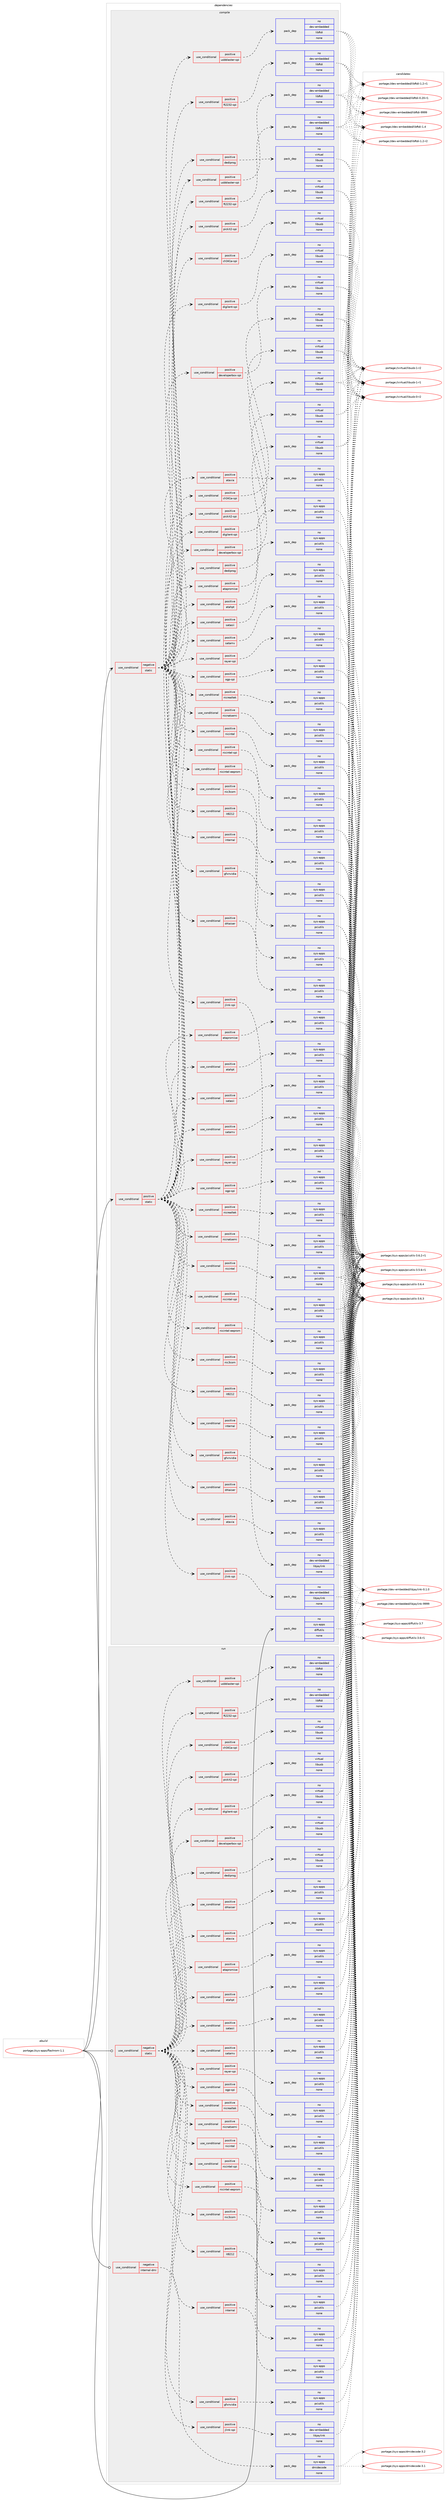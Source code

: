 digraph prolog {

# *************
# Graph options
# *************

newrank=true;
concentrate=true;
compound=true;
graph [rankdir=LR,fontname=Helvetica,fontsize=10,ranksep=1.5];#, ranksep=2.5, nodesep=0.2];
edge  [arrowhead=vee];
node  [fontname=Helvetica,fontsize=10];

# **********
# The ebuild
# **********

subgraph cluster_leftcol {
color=gray;
rank=same;
label=<<i>ebuild</i>>;
id [label="portage://sys-apps/flashrom-1.1", color=red, width=4, href="../sys-apps/flashrom-1.1.svg"];
}

# ****************
# The dependencies
# ****************

subgraph cluster_midcol {
color=gray;
label=<<i>dependencies</i>>;
subgraph cluster_compile {
fillcolor="#eeeeee";
style=filled;
label=<<i>compile</i>>;
subgraph cond8446 {
dependency40368 [label=<<TABLE BORDER="0" CELLBORDER="1" CELLSPACING="0" CELLPADDING="4"><TR><TD ROWSPAN="3" CELLPADDING="10">use_conditional</TD></TR><TR><TD>negative</TD></TR><TR><TD>static</TD></TR></TABLE>>, shape=none, color=red];
subgraph cond8447 {
dependency40369 [label=<<TABLE BORDER="0" CELLBORDER="1" CELLSPACING="0" CELLPADDING="4"><TR><TD ROWSPAN="3" CELLPADDING="10">use_conditional</TD></TR><TR><TD>positive</TD></TR><TR><TD>atahpt</TD></TR></TABLE>>, shape=none, color=red];
subgraph pack30983 {
dependency40370 [label=<<TABLE BORDER="0" CELLBORDER="1" CELLSPACING="0" CELLPADDING="4" WIDTH="220"><TR><TD ROWSPAN="6" CELLPADDING="30">pack_dep</TD></TR><TR><TD WIDTH="110">no</TD></TR><TR><TD>sys-apps</TD></TR><TR><TD>pciutils</TD></TR><TR><TD>none</TD></TR><TR><TD></TD></TR></TABLE>>, shape=none, color=blue];
}
dependency40369:e -> dependency40370:w [weight=20,style="dashed",arrowhead="vee"];
}
dependency40368:e -> dependency40369:w [weight=20,style="dashed",arrowhead="vee"];
subgraph cond8448 {
dependency40371 [label=<<TABLE BORDER="0" CELLBORDER="1" CELLSPACING="0" CELLPADDING="4"><TR><TD ROWSPAN="3" CELLPADDING="10">use_conditional</TD></TR><TR><TD>positive</TD></TR><TR><TD>atapromise</TD></TR></TABLE>>, shape=none, color=red];
subgraph pack30984 {
dependency40372 [label=<<TABLE BORDER="0" CELLBORDER="1" CELLSPACING="0" CELLPADDING="4" WIDTH="220"><TR><TD ROWSPAN="6" CELLPADDING="30">pack_dep</TD></TR><TR><TD WIDTH="110">no</TD></TR><TR><TD>sys-apps</TD></TR><TR><TD>pciutils</TD></TR><TR><TD>none</TD></TR><TR><TD></TD></TR></TABLE>>, shape=none, color=blue];
}
dependency40371:e -> dependency40372:w [weight=20,style="dashed",arrowhead="vee"];
}
dependency40368:e -> dependency40371:w [weight=20,style="dashed",arrowhead="vee"];
subgraph cond8449 {
dependency40373 [label=<<TABLE BORDER="0" CELLBORDER="1" CELLSPACING="0" CELLPADDING="4"><TR><TD ROWSPAN="3" CELLPADDING="10">use_conditional</TD></TR><TR><TD>positive</TD></TR><TR><TD>atavia</TD></TR></TABLE>>, shape=none, color=red];
subgraph pack30985 {
dependency40374 [label=<<TABLE BORDER="0" CELLBORDER="1" CELLSPACING="0" CELLPADDING="4" WIDTH="220"><TR><TD ROWSPAN="6" CELLPADDING="30">pack_dep</TD></TR><TR><TD WIDTH="110">no</TD></TR><TR><TD>sys-apps</TD></TR><TR><TD>pciutils</TD></TR><TR><TD>none</TD></TR><TR><TD></TD></TR></TABLE>>, shape=none, color=blue];
}
dependency40373:e -> dependency40374:w [weight=20,style="dashed",arrowhead="vee"];
}
dependency40368:e -> dependency40373:w [weight=20,style="dashed",arrowhead="vee"];
subgraph cond8450 {
dependency40375 [label=<<TABLE BORDER="0" CELLBORDER="1" CELLSPACING="0" CELLPADDING="4"><TR><TD ROWSPAN="3" CELLPADDING="10">use_conditional</TD></TR><TR><TD>positive</TD></TR><TR><TD>ch341a-spi</TD></TR></TABLE>>, shape=none, color=red];
subgraph pack30986 {
dependency40376 [label=<<TABLE BORDER="0" CELLBORDER="1" CELLSPACING="0" CELLPADDING="4" WIDTH="220"><TR><TD ROWSPAN="6" CELLPADDING="30">pack_dep</TD></TR><TR><TD WIDTH="110">no</TD></TR><TR><TD>virtual</TD></TR><TR><TD>libusb</TD></TR><TR><TD>none</TD></TR><TR><TD></TD></TR></TABLE>>, shape=none, color=blue];
}
dependency40375:e -> dependency40376:w [weight=20,style="dashed",arrowhead="vee"];
}
dependency40368:e -> dependency40375:w [weight=20,style="dashed",arrowhead="vee"];
subgraph cond8451 {
dependency40377 [label=<<TABLE BORDER="0" CELLBORDER="1" CELLSPACING="0" CELLPADDING="4"><TR><TD ROWSPAN="3" CELLPADDING="10">use_conditional</TD></TR><TR><TD>positive</TD></TR><TR><TD>dediprog</TD></TR></TABLE>>, shape=none, color=red];
subgraph pack30987 {
dependency40378 [label=<<TABLE BORDER="0" CELLBORDER="1" CELLSPACING="0" CELLPADDING="4" WIDTH="220"><TR><TD ROWSPAN="6" CELLPADDING="30">pack_dep</TD></TR><TR><TD WIDTH="110">no</TD></TR><TR><TD>virtual</TD></TR><TR><TD>libusb</TD></TR><TR><TD>none</TD></TR><TR><TD></TD></TR></TABLE>>, shape=none, color=blue];
}
dependency40377:e -> dependency40378:w [weight=20,style="dashed",arrowhead="vee"];
}
dependency40368:e -> dependency40377:w [weight=20,style="dashed",arrowhead="vee"];
subgraph cond8452 {
dependency40379 [label=<<TABLE BORDER="0" CELLBORDER="1" CELLSPACING="0" CELLPADDING="4"><TR><TD ROWSPAN="3" CELLPADDING="10">use_conditional</TD></TR><TR><TD>positive</TD></TR><TR><TD>developerbox-spi</TD></TR></TABLE>>, shape=none, color=red];
subgraph pack30988 {
dependency40380 [label=<<TABLE BORDER="0" CELLBORDER="1" CELLSPACING="0" CELLPADDING="4" WIDTH="220"><TR><TD ROWSPAN="6" CELLPADDING="30">pack_dep</TD></TR><TR><TD WIDTH="110">no</TD></TR><TR><TD>virtual</TD></TR><TR><TD>libusb</TD></TR><TR><TD>none</TD></TR><TR><TD></TD></TR></TABLE>>, shape=none, color=blue];
}
dependency40379:e -> dependency40380:w [weight=20,style="dashed",arrowhead="vee"];
}
dependency40368:e -> dependency40379:w [weight=20,style="dashed",arrowhead="vee"];
subgraph cond8453 {
dependency40381 [label=<<TABLE BORDER="0" CELLBORDER="1" CELLSPACING="0" CELLPADDING="4"><TR><TD ROWSPAN="3" CELLPADDING="10">use_conditional</TD></TR><TR><TD>positive</TD></TR><TR><TD>digilent-spi</TD></TR></TABLE>>, shape=none, color=red];
subgraph pack30989 {
dependency40382 [label=<<TABLE BORDER="0" CELLBORDER="1" CELLSPACING="0" CELLPADDING="4" WIDTH="220"><TR><TD ROWSPAN="6" CELLPADDING="30">pack_dep</TD></TR><TR><TD WIDTH="110">no</TD></TR><TR><TD>virtual</TD></TR><TR><TD>libusb</TD></TR><TR><TD>none</TD></TR><TR><TD></TD></TR></TABLE>>, shape=none, color=blue];
}
dependency40381:e -> dependency40382:w [weight=20,style="dashed",arrowhead="vee"];
}
dependency40368:e -> dependency40381:w [weight=20,style="dashed",arrowhead="vee"];
subgraph cond8454 {
dependency40383 [label=<<TABLE BORDER="0" CELLBORDER="1" CELLSPACING="0" CELLPADDING="4"><TR><TD ROWSPAN="3" CELLPADDING="10">use_conditional</TD></TR><TR><TD>positive</TD></TR><TR><TD>drkaiser</TD></TR></TABLE>>, shape=none, color=red];
subgraph pack30990 {
dependency40384 [label=<<TABLE BORDER="0" CELLBORDER="1" CELLSPACING="0" CELLPADDING="4" WIDTH="220"><TR><TD ROWSPAN="6" CELLPADDING="30">pack_dep</TD></TR><TR><TD WIDTH="110">no</TD></TR><TR><TD>sys-apps</TD></TR><TR><TD>pciutils</TD></TR><TR><TD>none</TD></TR><TR><TD></TD></TR></TABLE>>, shape=none, color=blue];
}
dependency40383:e -> dependency40384:w [weight=20,style="dashed",arrowhead="vee"];
}
dependency40368:e -> dependency40383:w [weight=20,style="dashed",arrowhead="vee"];
subgraph cond8455 {
dependency40385 [label=<<TABLE BORDER="0" CELLBORDER="1" CELLSPACING="0" CELLPADDING="4"><TR><TD ROWSPAN="3" CELLPADDING="10">use_conditional</TD></TR><TR><TD>positive</TD></TR><TR><TD>ft2232-spi</TD></TR></TABLE>>, shape=none, color=red];
subgraph pack30991 {
dependency40386 [label=<<TABLE BORDER="0" CELLBORDER="1" CELLSPACING="0" CELLPADDING="4" WIDTH="220"><TR><TD ROWSPAN="6" CELLPADDING="30">pack_dep</TD></TR><TR><TD WIDTH="110">no</TD></TR><TR><TD>dev-embedded</TD></TR><TR><TD>libftdi</TD></TR><TR><TD>none</TD></TR><TR><TD></TD></TR></TABLE>>, shape=none, color=blue];
}
dependency40385:e -> dependency40386:w [weight=20,style="dashed",arrowhead="vee"];
}
dependency40368:e -> dependency40385:w [weight=20,style="dashed",arrowhead="vee"];
subgraph cond8456 {
dependency40387 [label=<<TABLE BORDER="0" CELLBORDER="1" CELLSPACING="0" CELLPADDING="4"><TR><TD ROWSPAN="3" CELLPADDING="10">use_conditional</TD></TR><TR><TD>positive</TD></TR><TR><TD>gfxnvidia</TD></TR></TABLE>>, shape=none, color=red];
subgraph pack30992 {
dependency40388 [label=<<TABLE BORDER="0" CELLBORDER="1" CELLSPACING="0" CELLPADDING="4" WIDTH="220"><TR><TD ROWSPAN="6" CELLPADDING="30">pack_dep</TD></TR><TR><TD WIDTH="110">no</TD></TR><TR><TD>sys-apps</TD></TR><TR><TD>pciutils</TD></TR><TR><TD>none</TD></TR><TR><TD></TD></TR></TABLE>>, shape=none, color=blue];
}
dependency40387:e -> dependency40388:w [weight=20,style="dashed",arrowhead="vee"];
}
dependency40368:e -> dependency40387:w [weight=20,style="dashed",arrowhead="vee"];
subgraph cond8457 {
dependency40389 [label=<<TABLE BORDER="0" CELLBORDER="1" CELLSPACING="0" CELLPADDING="4"><TR><TD ROWSPAN="3" CELLPADDING="10">use_conditional</TD></TR><TR><TD>positive</TD></TR><TR><TD>internal</TD></TR></TABLE>>, shape=none, color=red];
subgraph pack30993 {
dependency40390 [label=<<TABLE BORDER="0" CELLBORDER="1" CELLSPACING="0" CELLPADDING="4" WIDTH="220"><TR><TD ROWSPAN="6" CELLPADDING="30">pack_dep</TD></TR><TR><TD WIDTH="110">no</TD></TR><TR><TD>sys-apps</TD></TR><TR><TD>pciutils</TD></TR><TR><TD>none</TD></TR><TR><TD></TD></TR></TABLE>>, shape=none, color=blue];
}
dependency40389:e -> dependency40390:w [weight=20,style="dashed",arrowhead="vee"];
}
dependency40368:e -> dependency40389:w [weight=20,style="dashed",arrowhead="vee"];
subgraph cond8458 {
dependency40391 [label=<<TABLE BORDER="0" CELLBORDER="1" CELLSPACING="0" CELLPADDING="4"><TR><TD ROWSPAN="3" CELLPADDING="10">use_conditional</TD></TR><TR><TD>positive</TD></TR><TR><TD>it8212</TD></TR></TABLE>>, shape=none, color=red];
subgraph pack30994 {
dependency40392 [label=<<TABLE BORDER="0" CELLBORDER="1" CELLSPACING="0" CELLPADDING="4" WIDTH="220"><TR><TD ROWSPAN="6" CELLPADDING="30">pack_dep</TD></TR><TR><TD WIDTH="110">no</TD></TR><TR><TD>sys-apps</TD></TR><TR><TD>pciutils</TD></TR><TR><TD>none</TD></TR><TR><TD></TD></TR></TABLE>>, shape=none, color=blue];
}
dependency40391:e -> dependency40392:w [weight=20,style="dashed",arrowhead="vee"];
}
dependency40368:e -> dependency40391:w [weight=20,style="dashed",arrowhead="vee"];
subgraph cond8459 {
dependency40393 [label=<<TABLE BORDER="0" CELLBORDER="1" CELLSPACING="0" CELLPADDING="4"><TR><TD ROWSPAN="3" CELLPADDING="10">use_conditional</TD></TR><TR><TD>positive</TD></TR><TR><TD>jlink-spi</TD></TR></TABLE>>, shape=none, color=red];
subgraph pack30995 {
dependency40394 [label=<<TABLE BORDER="0" CELLBORDER="1" CELLSPACING="0" CELLPADDING="4" WIDTH="220"><TR><TD ROWSPAN="6" CELLPADDING="30">pack_dep</TD></TR><TR><TD WIDTH="110">no</TD></TR><TR><TD>dev-embedded</TD></TR><TR><TD>libjaylink</TD></TR><TR><TD>none</TD></TR><TR><TD></TD></TR></TABLE>>, shape=none, color=blue];
}
dependency40393:e -> dependency40394:w [weight=20,style="dashed",arrowhead="vee"];
}
dependency40368:e -> dependency40393:w [weight=20,style="dashed",arrowhead="vee"];
subgraph cond8460 {
dependency40395 [label=<<TABLE BORDER="0" CELLBORDER="1" CELLSPACING="0" CELLPADDING="4"><TR><TD ROWSPAN="3" CELLPADDING="10">use_conditional</TD></TR><TR><TD>positive</TD></TR><TR><TD>nic3com</TD></TR></TABLE>>, shape=none, color=red];
subgraph pack30996 {
dependency40396 [label=<<TABLE BORDER="0" CELLBORDER="1" CELLSPACING="0" CELLPADDING="4" WIDTH="220"><TR><TD ROWSPAN="6" CELLPADDING="30">pack_dep</TD></TR><TR><TD WIDTH="110">no</TD></TR><TR><TD>sys-apps</TD></TR><TR><TD>pciutils</TD></TR><TR><TD>none</TD></TR><TR><TD></TD></TR></TABLE>>, shape=none, color=blue];
}
dependency40395:e -> dependency40396:w [weight=20,style="dashed",arrowhead="vee"];
}
dependency40368:e -> dependency40395:w [weight=20,style="dashed",arrowhead="vee"];
subgraph cond8461 {
dependency40397 [label=<<TABLE BORDER="0" CELLBORDER="1" CELLSPACING="0" CELLPADDING="4"><TR><TD ROWSPAN="3" CELLPADDING="10">use_conditional</TD></TR><TR><TD>positive</TD></TR><TR><TD>nicintel-eeprom</TD></TR></TABLE>>, shape=none, color=red];
subgraph pack30997 {
dependency40398 [label=<<TABLE BORDER="0" CELLBORDER="1" CELLSPACING="0" CELLPADDING="4" WIDTH="220"><TR><TD ROWSPAN="6" CELLPADDING="30">pack_dep</TD></TR><TR><TD WIDTH="110">no</TD></TR><TR><TD>sys-apps</TD></TR><TR><TD>pciutils</TD></TR><TR><TD>none</TD></TR><TR><TD></TD></TR></TABLE>>, shape=none, color=blue];
}
dependency40397:e -> dependency40398:w [weight=20,style="dashed",arrowhead="vee"];
}
dependency40368:e -> dependency40397:w [weight=20,style="dashed",arrowhead="vee"];
subgraph cond8462 {
dependency40399 [label=<<TABLE BORDER="0" CELLBORDER="1" CELLSPACING="0" CELLPADDING="4"><TR><TD ROWSPAN="3" CELLPADDING="10">use_conditional</TD></TR><TR><TD>positive</TD></TR><TR><TD>nicintel-spi</TD></TR></TABLE>>, shape=none, color=red];
subgraph pack30998 {
dependency40400 [label=<<TABLE BORDER="0" CELLBORDER="1" CELLSPACING="0" CELLPADDING="4" WIDTH="220"><TR><TD ROWSPAN="6" CELLPADDING="30">pack_dep</TD></TR><TR><TD WIDTH="110">no</TD></TR><TR><TD>sys-apps</TD></TR><TR><TD>pciutils</TD></TR><TR><TD>none</TD></TR><TR><TD></TD></TR></TABLE>>, shape=none, color=blue];
}
dependency40399:e -> dependency40400:w [weight=20,style="dashed",arrowhead="vee"];
}
dependency40368:e -> dependency40399:w [weight=20,style="dashed",arrowhead="vee"];
subgraph cond8463 {
dependency40401 [label=<<TABLE BORDER="0" CELLBORDER="1" CELLSPACING="0" CELLPADDING="4"><TR><TD ROWSPAN="3" CELLPADDING="10">use_conditional</TD></TR><TR><TD>positive</TD></TR><TR><TD>nicintel</TD></TR></TABLE>>, shape=none, color=red];
subgraph pack30999 {
dependency40402 [label=<<TABLE BORDER="0" CELLBORDER="1" CELLSPACING="0" CELLPADDING="4" WIDTH="220"><TR><TD ROWSPAN="6" CELLPADDING="30">pack_dep</TD></TR><TR><TD WIDTH="110">no</TD></TR><TR><TD>sys-apps</TD></TR><TR><TD>pciutils</TD></TR><TR><TD>none</TD></TR><TR><TD></TD></TR></TABLE>>, shape=none, color=blue];
}
dependency40401:e -> dependency40402:w [weight=20,style="dashed",arrowhead="vee"];
}
dependency40368:e -> dependency40401:w [weight=20,style="dashed",arrowhead="vee"];
subgraph cond8464 {
dependency40403 [label=<<TABLE BORDER="0" CELLBORDER="1" CELLSPACING="0" CELLPADDING="4"><TR><TD ROWSPAN="3" CELLPADDING="10">use_conditional</TD></TR><TR><TD>positive</TD></TR><TR><TD>nicnatsemi</TD></TR></TABLE>>, shape=none, color=red];
subgraph pack31000 {
dependency40404 [label=<<TABLE BORDER="0" CELLBORDER="1" CELLSPACING="0" CELLPADDING="4" WIDTH="220"><TR><TD ROWSPAN="6" CELLPADDING="30">pack_dep</TD></TR><TR><TD WIDTH="110">no</TD></TR><TR><TD>sys-apps</TD></TR><TR><TD>pciutils</TD></TR><TR><TD>none</TD></TR><TR><TD></TD></TR></TABLE>>, shape=none, color=blue];
}
dependency40403:e -> dependency40404:w [weight=20,style="dashed",arrowhead="vee"];
}
dependency40368:e -> dependency40403:w [weight=20,style="dashed",arrowhead="vee"];
subgraph cond8465 {
dependency40405 [label=<<TABLE BORDER="0" CELLBORDER="1" CELLSPACING="0" CELLPADDING="4"><TR><TD ROWSPAN="3" CELLPADDING="10">use_conditional</TD></TR><TR><TD>positive</TD></TR><TR><TD>nicrealtek</TD></TR></TABLE>>, shape=none, color=red];
subgraph pack31001 {
dependency40406 [label=<<TABLE BORDER="0" CELLBORDER="1" CELLSPACING="0" CELLPADDING="4" WIDTH="220"><TR><TD ROWSPAN="6" CELLPADDING="30">pack_dep</TD></TR><TR><TD WIDTH="110">no</TD></TR><TR><TD>sys-apps</TD></TR><TR><TD>pciutils</TD></TR><TR><TD>none</TD></TR><TR><TD></TD></TR></TABLE>>, shape=none, color=blue];
}
dependency40405:e -> dependency40406:w [weight=20,style="dashed",arrowhead="vee"];
}
dependency40368:e -> dependency40405:w [weight=20,style="dashed",arrowhead="vee"];
subgraph cond8466 {
dependency40407 [label=<<TABLE BORDER="0" CELLBORDER="1" CELLSPACING="0" CELLPADDING="4"><TR><TD ROWSPAN="3" CELLPADDING="10">use_conditional</TD></TR><TR><TD>positive</TD></TR><TR><TD>ogp-spi</TD></TR></TABLE>>, shape=none, color=red];
subgraph pack31002 {
dependency40408 [label=<<TABLE BORDER="0" CELLBORDER="1" CELLSPACING="0" CELLPADDING="4" WIDTH="220"><TR><TD ROWSPAN="6" CELLPADDING="30">pack_dep</TD></TR><TR><TD WIDTH="110">no</TD></TR><TR><TD>sys-apps</TD></TR><TR><TD>pciutils</TD></TR><TR><TD>none</TD></TR><TR><TD></TD></TR></TABLE>>, shape=none, color=blue];
}
dependency40407:e -> dependency40408:w [weight=20,style="dashed",arrowhead="vee"];
}
dependency40368:e -> dependency40407:w [weight=20,style="dashed",arrowhead="vee"];
subgraph cond8467 {
dependency40409 [label=<<TABLE BORDER="0" CELLBORDER="1" CELLSPACING="0" CELLPADDING="4"><TR><TD ROWSPAN="3" CELLPADDING="10">use_conditional</TD></TR><TR><TD>positive</TD></TR><TR><TD>pickit2-spi</TD></TR></TABLE>>, shape=none, color=red];
subgraph pack31003 {
dependency40410 [label=<<TABLE BORDER="0" CELLBORDER="1" CELLSPACING="0" CELLPADDING="4" WIDTH="220"><TR><TD ROWSPAN="6" CELLPADDING="30">pack_dep</TD></TR><TR><TD WIDTH="110">no</TD></TR><TR><TD>virtual</TD></TR><TR><TD>libusb</TD></TR><TR><TD>none</TD></TR><TR><TD></TD></TR></TABLE>>, shape=none, color=blue];
}
dependency40409:e -> dependency40410:w [weight=20,style="dashed",arrowhead="vee"];
}
dependency40368:e -> dependency40409:w [weight=20,style="dashed",arrowhead="vee"];
subgraph cond8468 {
dependency40411 [label=<<TABLE BORDER="0" CELLBORDER="1" CELLSPACING="0" CELLPADDING="4"><TR><TD ROWSPAN="3" CELLPADDING="10">use_conditional</TD></TR><TR><TD>positive</TD></TR><TR><TD>rayer-spi</TD></TR></TABLE>>, shape=none, color=red];
subgraph pack31004 {
dependency40412 [label=<<TABLE BORDER="0" CELLBORDER="1" CELLSPACING="0" CELLPADDING="4" WIDTH="220"><TR><TD ROWSPAN="6" CELLPADDING="30">pack_dep</TD></TR><TR><TD WIDTH="110">no</TD></TR><TR><TD>sys-apps</TD></TR><TR><TD>pciutils</TD></TR><TR><TD>none</TD></TR><TR><TD></TD></TR></TABLE>>, shape=none, color=blue];
}
dependency40411:e -> dependency40412:w [weight=20,style="dashed",arrowhead="vee"];
}
dependency40368:e -> dependency40411:w [weight=20,style="dashed",arrowhead="vee"];
subgraph cond8469 {
dependency40413 [label=<<TABLE BORDER="0" CELLBORDER="1" CELLSPACING="0" CELLPADDING="4"><TR><TD ROWSPAN="3" CELLPADDING="10">use_conditional</TD></TR><TR><TD>positive</TD></TR><TR><TD>satamv</TD></TR></TABLE>>, shape=none, color=red];
subgraph pack31005 {
dependency40414 [label=<<TABLE BORDER="0" CELLBORDER="1" CELLSPACING="0" CELLPADDING="4" WIDTH="220"><TR><TD ROWSPAN="6" CELLPADDING="30">pack_dep</TD></TR><TR><TD WIDTH="110">no</TD></TR><TR><TD>sys-apps</TD></TR><TR><TD>pciutils</TD></TR><TR><TD>none</TD></TR><TR><TD></TD></TR></TABLE>>, shape=none, color=blue];
}
dependency40413:e -> dependency40414:w [weight=20,style="dashed",arrowhead="vee"];
}
dependency40368:e -> dependency40413:w [weight=20,style="dashed",arrowhead="vee"];
subgraph cond8470 {
dependency40415 [label=<<TABLE BORDER="0" CELLBORDER="1" CELLSPACING="0" CELLPADDING="4"><TR><TD ROWSPAN="3" CELLPADDING="10">use_conditional</TD></TR><TR><TD>positive</TD></TR><TR><TD>satasii</TD></TR></TABLE>>, shape=none, color=red];
subgraph pack31006 {
dependency40416 [label=<<TABLE BORDER="0" CELLBORDER="1" CELLSPACING="0" CELLPADDING="4" WIDTH="220"><TR><TD ROWSPAN="6" CELLPADDING="30">pack_dep</TD></TR><TR><TD WIDTH="110">no</TD></TR><TR><TD>sys-apps</TD></TR><TR><TD>pciutils</TD></TR><TR><TD>none</TD></TR><TR><TD></TD></TR></TABLE>>, shape=none, color=blue];
}
dependency40415:e -> dependency40416:w [weight=20,style="dashed",arrowhead="vee"];
}
dependency40368:e -> dependency40415:w [weight=20,style="dashed",arrowhead="vee"];
subgraph cond8471 {
dependency40417 [label=<<TABLE BORDER="0" CELLBORDER="1" CELLSPACING="0" CELLPADDING="4"><TR><TD ROWSPAN="3" CELLPADDING="10">use_conditional</TD></TR><TR><TD>positive</TD></TR><TR><TD>usbblaster-spi</TD></TR></TABLE>>, shape=none, color=red];
subgraph pack31007 {
dependency40418 [label=<<TABLE BORDER="0" CELLBORDER="1" CELLSPACING="0" CELLPADDING="4" WIDTH="220"><TR><TD ROWSPAN="6" CELLPADDING="30">pack_dep</TD></TR><TR><TD WIDTH="110">no</TD></TR><TR><TD>dev-embedded</TD></TR><TR><TD>libftdi</TD></TR><TR><TD>none</TD></TR><TR><TD></TD></TR></TABLE>>, shape=none, color=blue];
}
dependency40417:e -> dependency40418:w [weight=20,style="dashed",arrowhead="vee"];
}
dependency40368:e -> dependency40417:w [weight=20,style="dashed",arrowhead="vee"];
}
id:e -> dependency40368:w [weight=20,style="solid",arrowhead="vee"];
subgraph cond8472 {
dependency40419 [label=<<TABLE BORDER="0" CELLBORDER="1" CELLSPACING="0" CELLPADDING="4"><TR><TD ROWSPAN="3" CELLPADDING="10">use_conditional</TD></TR><TR><TD>positive</TD></TR><TR><TD>static</TD></TR></TABLE>>, shape=none, color=red];
subgraph cond8473 {
dependency40420 [label=<<TABLE BORDER="0" CELLBORDER="1" CELLSPACING="0" CELLPADDING="4"><TR><TD ROWSPAN="3" CELLPADDING="10">use_conditional</TD></TR><TR><TD>positive</TD></TR><TR><TD>atahpt</TD></TR></TABLE>>, shape=none, color=red];
subgraph pack31008 {
dependency40421 [label=<<TABLE BORDER="0" CELLBORDER="1" CELLSPACING="0" CELLPADDING="4" WIDTH="220"><TR><TD ROWSPAN="6" CELLPADDING="30">pack_dep</TD></TR><TR><TD WIDTH="110">no</TD></TR><TR><TD>sys-apps</TD></TR><TR><TD>pciutils</TD></TR><TR><TD>none</TD></TR><TR><TD></TD></TR></TABLE>>, shape=none, color=blue];
}
dependency40420:e -> dependency40421:w [weight=20,style="dashed",arrowhead="vee"];
}
dependency40419:e -> dependency40420:w [weight=20,style="dashed",arrowhead="vee"];
subgraph cond8474 {
dependency40422 [label=<<TABLE BORDER="0" CELLBORDER="1" CELLSPACING="0" CELLPADDING="4"><TR><TD ROWSPAN="3" CELLPADDING="10">use_conditional</TD></TR><TR><TD>positive</TD></TR><TR><TD>atapromise</TD></TR></TABLE>>, shape=none, color=red];
subgraph pack31009 {
dependency40423 [label=<<TABLE BORDER="0" CELLBORDER="1" CELLSPACING="0" CELLPADDING="4" WIDTH="220"><TR><TD ROWSPAN="6" CELLPADDING="30">pack_dep</TD></TR><TR><TD WIDTH="110">no</TD></TR><TR><TD>sys-apps</TD></TR><TR><TD>pciutils</TD></TR><TR><TD>none</TD></TR><TR><TD></TD></TR></TABLE>>, shape=none, color=blue];
}
dependency40422:e -> dependency40423:w [weight=20,style="dashed",arrowhead="vee"];
}
dependency40419:e -> dependency40422:w [weight=20,style="dashed",arrowhead="vee"];
subgraph cond8475 {
dependency40424 [label=<<TABLE BORDER="0" CELLBORDER="1" CELLSPACING="0" CELLPADDING="4"><TR><TD ROWSPAN="3" CELLPADDING="10">use_conditional</TD></TR><TR><TD>positive</TD></TR><TR><TD>atavia</TD></TR></TABLE>>, shape=none, color=red];
subgraph pack31010 {
dependency40425 [label=<<TABLE BORDER="0" CELLBORDER="1" CELLSPACING="0" CELLPADDING="4" WIDTH="220"><TR><TD ROWSPAN="6" CELLPADDING="30">pack_dep</TD></TR><TR><TD WIDTH="110">no</TD></TR><TR><TD>sys-apps</TD></TR><TR><TD>pciutils</TD></TR><TR><TD>none</TD></TR><TR><TD></TD></TR></TABLE>>, shape=none, color=blue];
}
dependency40424:e -> dependency40425:w [weight=20,style="dashed",arrowhead="vee"];
}
dependency40419:e -> dependency40424:w [weight=20,style="dashed",arrowhead="vee"];
subgraph cond8476 {
dependency40426 [label=<<TABLE BORDER="0" CELLBORDER="1" CELLSPACING="0" CELLPADDING="4"><TR><TD ROWSPAN="3" CELLPADDING="10">use_conditional</TD></TR><TR><TD>positive</TD></TR><TR><TD>ch341a-spi</TD></TR></TABLE>>, shape=none, color=red];
subgraph pack31011 {
dependency40427 [label=<<TABLE BORDER="0" CELLBORDER="1" CELLSPACING="0" CELLPADDING="4" WIDTH="220"><TR><TD ROWSPAN="6" CELLPADDING="30">pack_dep</TD></TR><TR><TD WIDTH="110">no</TD></TR><TR><TD>virtual</TD></TR><TR><TD>libusb</TD></TR><TR><TD>none</TD></TR><TR><TD></TD></TR></TABLE>>, shape=none, color=blue];
}
dependency40426:e -> dependency40427:w [weight=20,style="dashed",arrowhead="vee"];
}
dependency40419:e -> dependency40426:w [weight=20,style="dashed",arrowhead="vee"];
subgraph cond8477 {
dependency40428 [label=<<TABLE BORDER="0" CELLBORDER="1" CELLSPACING="0" CELLPADDING="4"><TR><TD ROWSPAN="3" CELLPADDING="10">use_conditional</TD></TR><TR><TD>positive</TD></TR><TR><TD>dediprog</TD></TR></TABLE>>, shape=none, color=red];
subgraph pack31012 {
dependency40429 [label=<<TABLE BORDER="0" CELLBORDER="1" CELLSPACING="0" CELLPADDING="4" WIDTH="220"><TR><TD ROWSPAN="6" CELLPADDING="30">pack_dep</TD></TR><TR><TD WIDTH="110">no</TD></TR><TR><TD>virtual</TD></TR><TR><TD>libusb</TD></TR><TR><TD>none</TD></TR><TR><TD></TD></TR></TABLE>>, shape=none, color=blue];
}
dependency40428:e -> dependency40429:w [weight=20,style="dashed",arrowhead="vee"];
}
dependency40419:e -> dependency40428:w [weight=20,style="dashed",arrowhead="vee"];
subgraph cond8478 {
dependency40430 [label=<<TABLE BORDER="0" CELLBORDER="1" CELLSPACING="0" CELLPADDING="4"><TR><TD ROWSPAN="3" CELLPADDING="10">use_conditional</TD></TR><TR><TD>positive</TD></TR><TR><TD>developerbox-spi</TD></TR></TABLE>>, shape=none, color=red];
subgraph pack31013 {
dependency40431 [label=<<TABLE BORDER="0" CELLBORDER="1" CELLSPACING="0" CELLPADDING="4" WIDTH="220"><TR><TD ROWSPAN="6" CELLPADDING="30">pack_dep</TD></TR><TR><TD WIDTH="110">no</TD></TR><TR><TD>virtual</TD></TR><TR><TD>libusb</TD></TR><TR><TD>none</TD></TR><TR><TD></TD></TR></TABLE>>, shape=none, color=blue];
}
dependency40430:e -> dependency40431:w [weight=20,style="dashed",arrowhead="vee"];
}
dependency40419:e -> dependency40430:w [weight=20,style="dashed",arrowhead="vee"];
subgraph cond8479 {
dependency40432 [label=<<TABLE BORDER="0" CELLBORDER="1" CELLSPACING="0" CELLPADDING="4"><TR><TD ROWSPAN="3" CELLPADDING="10">use_conditional</TD></TR><TR><TD>positive</TD></TR><TR><TD>digilent-spi</TD></TR></TABLE>>, shape=none, color=red];
subgraph pack31014 {
dependency40433 [label=<<TABLE BORDER="0" CELLBORDER="1" CELLSPACING="0" CELLPADDING="4" WIDTH="220"><TR><TD ROWSPAN="6" CELLPADDING="30">pack_dep</TD></TR><TR><TD WIDTH="110">no</TD></TR><TR><TD>virtual</TD></TR><TR><TD>libusb</TD></TR><TR><TD>none</TD></TR><TR><TD></TD></TR></TABLE>>, shape=none, color=blue];
}
dependency40432:e -> dependency40433:w [weight=20,style="dashed",arrowhead="vee"];
}
dependency40419:e -> dependency40432:w [weight=20,style="dashed",arrowhead="vee"];
subgraph cond8480 {
dependency40434 [label=<<TABLE BORDER="0" CELLBORDER="1" CELLSPACING="0" CELLPADDING="4"><TR><TD ROWSPAN="3" CELLPADDING="10">use_conditional</TD></TR><TR><TD>positive</TD></TR><TR><TD>drkaiser</TD></TR></TABLE>>, shape=none, color=red];
subgraph pack31015 {
dependency40435 [label=<<TABLE BORDER="0" CELLBORDER="1" CELLSPACING="0" CELLPADDING="4" WIDTH="220"><TR><TD ROWSPAN="6" CELLPADDING="30">pack_dep</TD></TR><TR><TD WIDTH="110">no</TD></TR><TR><TD>sys-apps</TD></TR><TR><TD>pciutils</TD></TR><TR><TD>none</TD></TR><TR><TD></TD></TR></TABLE>>, shape=none, color=blue];
}
dependency40434:e -> dependency40435:w [weight=20,style="dashed",arrowhead="vee"];
}
dependency40419:e -> dependency40434:w [weight=20,style="dashed",arrowhead="vee"];
subgraph cond8481 {
dependency40436 [label=<<TABLE BORDER="0" CELLBORDER="1" CELLSPACING="0" CELLPADDING="4"><TR><TD ROWSPAN="3" CELLPADDING="10">use_conditional</TD></TR><TR><TD>positive</TD></TR><TR><TD>ft2232-spi</TD></TR></TABLE>>, shape=none, color=red];
subgraph pack31016 {
dependency40437 [label=<<TABLE BORDER="0" CELLBORDER="1" CELLSPACING="0" CELLPADDING="4" WIDTH="220"><TR><TD ROWSPAN="6" CELLPADDING="30">pack_dep</TD></TR><TR><TD WIDTH="110">no</TD></TR><TR><TD>dev-embedded</TD></TR><TR><TD>libftdi</TD></TR><TR><TD>none</TD></TR><TR><TD></TD></TR></TABLE>>, shape=none, color=blue];
}
dependency40436:e -> dependency40437:w [weight=20,style="dashed",arrowhead="vee"];
}
dependency40419:e -> dependency40436:w [weight=20,style="dashed",arrowhead="vee"];
subgraph cond8482 {
dependency40438 [label=<<TABLE BORDER="0" CELLBORDER="1" CELLSPACING="0" CELLPADDING="4"><TR><TD ROWSPAN="3" CELLPADDING="10">use_conditional</TD></TR><TR><TD>positive</TD></TR><TR><TD>gfxnvidia</TD></TR></TABLE>>, shape=none, color=red];
subgraph pack31017 {
dependency40439 [label=<<TABLE BORDER="0" CELLBORDER="1" CELLSPACING="0" CELLPADDING="4" WIDTH="220"><TR><TD ROWSPAN="6" CELLPADDING="30">pack_dep</TD></TR><TR><TD WIDTH="110">no</TD></TR><TR><TD>sys-apps</TD></TR><TR><TD>pciutils</TD></TR><TR><TD>none</TD></TR><TR><TD></TD></TR></TABLE>>, shape=none, color=blue];
}
dependency40438:e -> dependency40439:w [weight=20,style="dashed",arrowhead="vee"];
}
dependency40419:e -> dependency40438:w [weight=20,style="dashed",arrowhead="vee"];
subgraph cond8483 {
dependency40440 [label=<<TABLE BORDER="0" CELLBORDER="1" CELLSPACING="0" CELLPADDING="4"><TR><TD ROWSPAN="3" CELLPADDING="10">use_conditional</TD></TR><TR><TD>positive</TD></TR><TR><TD>internal</TD></TR></TABLE>>, shape=none, color=red];
subgraph pack31018 {
dependency40441 [label=<<TABLE BORDER="0" CELLBORDER="1" CELLSPACING="0" CELLPADDING="4" WIDTH="220"><TR><TD ROWSPAN="6" CELLPADDING="30">pack_dep</TD></TR><TR><TD WIDTH="110">no</TD></TR><TR><TD>sys-apps</TD></TR><TR><TD>pciutils</TD></TR><TR><TD>none</TD></TR><TR><TD></TD></TR></TABLE>>, shape=none, color=blue];
}
dependency40440:e -> dependency40441:w [weight=20,style="dashed",arrowhead="vee"];
}
dependency40419:e -> dependency40440:w [weight=20,style="dashed",arrowhead="vee"];
subgraph cond8484 {
dependency40442 [label=<<TABLE BORDER="0" CELLBORDER="1" CELLSPACING="0" CELLPADDING="4"><TR><TD ROWSPAN="3" CELLPADDING="10">use_conditional</TD></TR><TR><TD>positive</TD></TR><TR><TD>it8212</TD></TR></TABLE>>, shape=none, color=red];
subgraph pack31019 {
dependency40443 [label=<<TABLE BORDER="0" CELLBORDER="1" CELLSPACING="0" CELLPADDING="4" WIDTH="220"><TR><TD ROWSPAN="6" CELLPADDING="30">pack_dep</TD></TR><TR><TD WIDTH="110">no</TD></TR><TR><TD>sys-apps</TD></TR><TR><TD>pciutils</TD></TR><TR><TD>none</TD></TR><TR><TD></TD></TR></TABLE>>, shape=none, color=blue];
}
dependency40442:e -> dependency40443:w [weight=20,style="dashed",arrowhead="vee"];
}
dependency40419:e -> dependency40442:w [weight=20,style="dashed",arrowhead="vee"];
subgraph cond8485 {
dependency40444 [label=<<TABLE BORDER="0" CELLBORDER="1" CELLSPACING="0" CELLPADDING="4"><TR><TD ROWSPAN="3" CELLPADDING="10">use_conditional</TD></TR><TR><TD>positive</TD></TR><TR><TD>jlink-spi</TD></TR></TABLE>>, shape=none, color=red];
subgraph pack31020 {
dependency40445 [label=<<TABLE BORDER="0" CELLBORDER="1" CELLSPACING="0" CELLPADDING="4" WIDTH="220"><TR><TD ROWSPAN="6" CELLPADDING="30">pack_dep</TD></TR><TR><TD WIDTH="110">no</TD></TR><TR><TD>dev-embedded</TD></TR><TR><TD>libjaylink</TD></TR><TR><TD>none</TD></TR><TR><TD></TD></TR></TABLE>>, shape=none, color=blue];
}
dependency40444:e -> dependency40445:w [weight=20,style="dashed",arrowhead="vee"];
}
dependency40419:e -> dependency40444:w [weight=20,style="dashed",arrowhead="vee"];
subgraph cond8486 {
dependency40446 [label=<<TABLE BORDER="0" CELLBORDER="1" CELLSPACING="0" CELLPADDING="4"><TR><TD ROWSPAN="3" CELLPADDING="10">use_conditional</TD></TR><TR><TD>positive</TD></TR><TR><TD>nic3com</TD></TR></TABLE>>, shape=none, color=red];
subgraph pack31021 {
dependency40447 [label=<<TABLE BORDER="0" CELLBORDER="1" CELLSPACING="0" CELLPADDING="4" WIDTH="220"><TR><TD ROWSPAN="6" CELLPADDING="30">pack_dep</TD></TR><TR><TD WIDTH="110">no</TD></TR><TR><TD>sys-apps</TD></TR><TR><TD>pciutils</TD></TR><TR><TD>none</TD></TR><TR><TD></TD></TR></TABLE>>, shape=none, color=blue];
}
dependency40446:e -> dependency40447:w [weight=20,style="dashed",arrowhead="vee"];
}
dependency40419:e -> dependency40446:w [weight=20,style="dashed",arrowhead="vee"];
subgraph cond8487 {
dependency40448 [label=<<TABLE BORDER="0" CELLBORDER="1" CELLSPACING="0" CELLPADDING="4"><TR><TD ROWSPAN="3" CELLPADDING="10">use_conditional</TD></TR><TR><TD>positive</TD></TR><TR><TD>nicintel-eeprom</TD></TR></TABLE>>, shape=none, color=red];
subgraph pack31022 {
dependency40449 [label=<<TABLE BORDER="0" CELLBORDER="1" CELLSPACING="0" CELLPADDING="4" WIDTH="220"><TR><TD ROWSPAN="6" CELLPADDING="30">pack_dep</TD></TR><TR><TD WIDTH="110">no</TD></TR><TR><TD>sys-apps</TD></TR><TR><TD>pciutils</TD></TR><TR><TD>none</TD></TR><TR><TD></TD></TR></TABLE>>, shape=none, color=blue];
}
dependency40448:e -> dependency40449:w [weight=20,style="dashed",arrowhead="vee"];
}
dependency40419:e -> dependency40448:w [weight=20,style="dashed",arrowhead="vee"];
subgraph cond8488 {
dependency40450 [label=<<TABLE BORDER="0" CELLBORDER="1" CELLSPACING="0" CELLPADDING="4"><TR><TD ROWSPAN="3" CELLPADDING="10">use_conditional</TD></TR><TR><TD>positive</TD></TR><TR><TD>nicintel-spi</TD></TR></TABLE>>, shape=none, color=red];
subgraph pack31023 {
dependency40451 [label=<<TABLE BORDER="0" CELLBORDER="1" CELLSPACING="0" CELLPADDING="4" WIDTH="220"><TR><TD ROWSPAN="6" CELLPADDING="30">pack_dep</TD></TR><TR><TD WIDTH="110">no</TD></TR><TR><TD>sys-apps</TD></TR><TR><TD>pciutils</TD></TR><TR><TD>none</TD></TR><TR><TD></TD></TR></TABLE>>, shape=none, color=blue];
}
dependency40450:e -> dependency40451:w [weight=20,style="dashed",arrowhead="vee"];
}
dependency40419:e -> dependency40450:w [weight=20,style="dashed",arrowhead="vee"];
subgraph cond8489 {
dependency40452 [label=<<TABLE BORDER="0" CELLBORDER="1" CELLSPACING="0" CELLPADDING="4"><TR><TD ROWSPAN="3" CELLPADDING="10">use_conditional</TD></TR><TR><TD>positive</TD></TR><TR><TD>nicintel</TD></TR></TABLE>>, shape=none, color=red];
subgraph pack31024 {
dependency40453 [label=<<TABLE BORDER="0" CELLBORDER="1" CELLSPACING="0" CELLPADDING="4" WIDTH="220"><TR><TD ROWSPAN="6" CELLPADDING="30">pack_dep</TD></TR><TR><TD WIDTH="110">no</TD></TR><TR><TD>sys-apps</TD></TR><TR><TD>pciutils</TD></TR><TR><TD>none</TD></TR><TR><TD></TD></TR></TABLE>>, shape=none, color=blue];
}
dependency40452:e -> dependency40453:w [weight=20,style="dashed",arrowhead="vee"];
}
dependency40419:e -> dependency40452:w [weight=20,style="dashed",arrowhead="vee"];
subgraph cond8490 {
dependency40454 [label=<<TABLE BORDER="0" CELLBORDER="1" CELLSPACING="0" CELLPADDING="4"><TR><TD ROWSPAN="3" CELLPADDING="10">use_conditional</TD></TR><TR><TD>positive</TD></TR><TR><TD>nicnatsemi</TD></TR></TABLE>>, shape=none, color=red];
subgraph pack31025 {
dependency40455 [label=<<TABLE BORDER="0" CELLBORDER="1" CELLSPACING="0" CELLPADDING="4" WIDTH="220"><TR><TD ROWSPAN="6" CELLPADDING="30">pack_dep</TD></TR><TR><TD WIDTH="110">no</TD></TR><TR><TD>sys-apps</TD></TR><TR><TD>pciutils</TD></TR><TR><TD>none</TD></TR><TR><TD></TD></TR></TABLE>>, shape=none, color=blue];
}
dependency40454:e -> dependency40455:w [weight=20,style="dashed",arrowhead="vee"];
}
dependency40419:e -> dependency40454:w [weight=20,style="dashed",arrowhead="vee"];
subgraph cond8491 {
dependency40456 [label=<<TABLE BORDER="0" CELLBORDER="1" CELLSPACING="0" CELLPADDING="4"><TR><TD ROWSPAN="3" CELLPADDING="10">use_conditional</TD></TR><TR><TD>positive</TD></TR><TR><TD>nicrealtek</TD></TR></TABLE>>, shape=none, color=red];
subgraph pack31026 {
dependency40457 [label=<<TABLE BORDER="0" CELLBORDER="1" CELLSPACING="0" CELLPADDING="4" WIDTH="220"><TR><TD ROWSPAN="6" CELLPADDING="30">pack_dep</TD></TR><TR><TD WIDTH="110">no</TD></TR><TR><TD>sys-apps</TD></TR><TR><TD>pciutils</TD></TR><TR><TD>none</TD></TR><TR><TD></TD></TR></TABLE>>, shape=none, color=blue];
}
dependency40456:e -> dependency40457:w [weight=20,style="dashed",arrowhead="vee"];
}
dependency40419:e -> dependency40456:w [weight=20,style="dashed",arrowhead="vee"];
subgraph cond8492 {
dependency40458 [label=<<TABLE BORDER="0" CELLBORDER="1" CELLSPACING="0" CELLPADDING="4"><TR><TD ROWSPAN="3" CELLPADDING="10">use_conditional</TD></TR><TR><TD>positive</TD></TR><TR><TD>ogp-spi</TD></TR></TABLE>>, shape=none, color=red];
subgraph pack31027 {
dependency40459 [label=<<TABLE BORDER="0" CELLBORDER="1" CELLSPACING="0" CELLPADDING="4" WIDTH="220"><TR><TD ROWSPAN="6" CELLPADDING="30">pack_dep</TD></TR><TR><TD WIDTH="110">no</TD></TR><TR><TD>sys-apps</TD></TR><TR><TD>pciutils</TD></TR><TR><TD>none</TD></TR><TR><TD></TD></TR></TABLE>>, shape=none, color=blue];
}
dependency40458:e -> dependency40459:w [weight=20,style="dashed",arrowhead="vee"];
}
dependency40419:e -> dependency40458:w [weight=20,style="dashed",arrowhead="vee"];
subgraph cond8493 {
dependency40460 [label=<<TABLE BORDER="0" CELLBORDER="1" CELLSPACING="0" CELLPADDING="4"><TR><TD ROWSPAN="3" CELLPADDING="10">use_conditional</TD></TR><TR><TD>positive</TD></TR><TR><TD>pickit2-spi</TD></TR></TABLE>>, shape=none, color=red];
subgraph pack31028 {
dependency40461 [label=<<TABLE BORDER="0" CELLBORDER="1" CELLSPACING="0" CELLPADDING="4" WIDTH="220"><TR><TD ROWSPAN="6" CELLPADDING="30">pack_dep</TD></TR><TR><TD WIDTH="110">no</TD></TR><TR><TD>virtual</TD></TR><TR><TD>libusb</TD></TR><TR><TD>none</TD></TR><TR><TD></TD></TR></TABLE>>, shape=none, color=blue];
}
dependency40460:e -> dependency40461:w [weight=20,style="dashed",arrowhead="vee"];
}
dependency40419:e -> dependency40460:w [weight=20,style="dashed",arrowhead="vee"];
subgraph cond8494 {
dependency40462 [label=<<TABLE BORDER="0" CELLBORDER="1" CELLSPACING="0" CELLPADDING="4"><TR><TD ROWSPAN="3" CELLPADDING="10">use_conditional</TD></TR><TR><TD>positive</TD></TR><TR><TD>rayer-spi</TD></TR></TABLE>>, shape=none, color=red];
subgraph pack31029 {
dependency40463 [label=<<TABLE BORDER="0" CELLBORDER="1" CELLSPACING="0" CELLPADDING="4" WIDTH="220"><TR><TD ROWSPAN="6" CELLPADDING="30">pack_dep</TD></TR><TR><TD WIDTH="110">no</TD></TR><TR><TD>sys-apps</TD></TR><TR><TD>pciutils</TD></TR><TR><TD>none</TD></TR><TR><TD></TD></TR></TABLE>>, shape=none, color=blue];
}
dependency40462:e -> dependency40463:w [weight=20,style="dashed",arrowhead="vee"];
}
dependency40419:e -> dependency40462:w [weight=20,style="dashed",arrowhead="vee"];
subgraph cond8495 {
dependency40464 [label=<<TABLE BORDER="0" CELLBORDER="1" CELLSPACING="0" CELLPADDING="4"><TR><TD ROWSPAN="3" CELLPADDING="10">use_conditional</TD></TR><TR><TD>positive</TD></TR><TR><TD>satamv</TD></TR></TABLE>>, shape=none, color=red];
subgraph pack31030 {
dependency40465 [label=<<TABLE BORDER="0" CELLBORDER="1" CELLSPACING="0" CELLPADDING="4" WIDTH="220"><TR><TD ROWSPAN="6" CELLPADDING="30">pack_dep</TD></TR><TR><TD WIDTH="110">no</TD></TR><TR><TD>sys-apps</TD></TR><TR><TD>pciutils</TD></TR><TR><TD>none</TD></TR><TR><TD></TD></TR></TABLE>>, shape=none, color=blue];
}
dependency40464:e -> dependency40465:w [weight=20,style="dashed",arrowhead="vee"];
}
dependency40419:e -> dependency40464:w [weight=20,style="dashed",arrowhead="vee"];
subgraph cond8496 {
dependency40466 [label=<<TABLE BORDER="0" CELLBORDER="1" CELLSPACING="0" CELLPADDING="4"><TR><TD ROWSPAN="3" CELLPADDING="10">use_conditional</TD></TR><TR><TD>positive</TD></TR><TR><TD>satasii</TD></TR></TABLE>>, shape=none, color=red];
subgraph pack31031 {
dependency40467 [label=<<TABLE BORDER="0" CELLBORDER="1" CELLSPACING="0" CELLPADDING="4" WIDTH="220"><TR><TD ROWSPAN="6" CELLPADDING="30">pack_dep</TD></TR><TR><TD WIDTH="110">no</TD></TR><TR><TD>sys-apps</TD></TR><TR><TD>pciutils</TD></TR><TR><TD>none</TD></TR><TR><TD></TD></TR></TABLE>>, shape=none, color=blue];
}
dependency40466:e -> dependency40467:w [weight=20,style="dashed",arrowhead="vee"];
}
dependency40419:e -> dependency40466:w [weight=20,style="dashed",arrowhead="vee"];
subgraph cond8497 {
dependency40468 [label=<<TABLE BORDER="0" CELLBORDER="1" CELLSPACING="0" CELLPADDING="4"><TR><TD ROWSPAN="3" CELLPADDING="10">use_conditional</TD></TR><TR><TD>positive</TD></TR><TR><TD>usbblaster-spi</TD></TR></TABLE>>, shape=none, color=red];
subgraph pack31032 {
dependency40469 [label=<<TABLE BORDER="0" CELLBORDER="1" CELLSPACING="0" CELLPADDING="4" WIDTH="220"><TR><TD ROWSPAN="6" CELLPADDING="30">pack_dep</TD></TR><TR><TD WIDTH="110">no</TD></TR><TR><TD>dev-embedded</TD></TR><TR><TD>libftdi</TD></TR><TR><TD>none</TD></TR><TR><TD></TD></TR></TABLE>>, shape=none, color=blue];
}
dependency40468:e -> dependency40469:w [weight=20,style="dashed",arrowhead="vee"];
}
dependency40419:e -> dependency40468:w [weight=20,style="dashed",arrowhead="vee"];
}
id:e -> dependency40419:w [weight=20,style="solid",arrowhead="vee"];
subgraph pack31033 {
dependency40470 [label=<<TABLE BORDER="0" CELLBORDER="1" CELLSPACING="0" CELLPADDING="4" WIDTH="220"><TR><TD ROWSPAN="6" CELLPADDING="30">pack_dep</TD></TR><TR><TD WIDTH="110">no</TD></TR><TR><TD>sys-apps</TD></TR><TR><TD>diffutils</TD></TR><TR><TD>none</TD></TR><TR><TD></TD></TR></TABLE>>, shape=none, color=blue];
}
id:e -> dependency40470:w [weight=20,style="solid",arrowhead="vee"];
}
subgraph cluster_compileandrun {
fillcolor="#eeeeee";
style=filled;
label=<<i>compile and run</i>>;
}
subgraph cluster_run {
fillcolor="#eeeeee";
style=filled;
label=<<i>run</i>>;
subgraph cond8498 {
dependency40471 [label=<<TABLE BORDER="0" CELLBORDER="1" CELLSPACING="0" CELLPADDING="4"><TR><TD ROWSPAN="3" CELLPADDING="10">use_conditional</TD></TR><TR><TD>negative</TD></TR><TR><TD>internal-dmi</TD></TR></TABLE>>, shape=none, color=red];
subgraph pack31034 {
dependency40472 [label=<<TABLE BORDER="0" CELLBORDER="1" CELLSPACING="0" CELLPADDING="4" WIDTH="220"><TR><TD ROWSPAN="6" CELLPADDING="30">pack_dep</TD></TR><TR><TD WIDTH="110">no</TD></TR><TR><TD>sys-apps</TD></TR><TR><TD>dmidecode</TD></TR><TR><TD>none</TD></TR><TR><TD></TD></TR></TABLE>>, shape=none, color=blue];
}
dependency40471:e -> dependency40472:w [weight=20,style="dashed",arrowhead="vee"];
}
id:e -> dependency40471:w [weight=20,style="solid",arrowhead="odot"];
subgraph cond8499 {
dependency40473 [label=<<TABLE BORDER="0" CELLBORDER="1" CELLSPACING="0" CELLPADDING="4"><TR><TD ROWSPAN="3" CELLPADDING="10">use_conditional</TD></TR><TR><TD>negative</TD></TR><TR><TD>static</TD></TR></TABLE>>, shape=none, color=red];
subgraph cond8500 {
dependency40474 [label=<<TABLE BORDER="0" CELLBORDER="1" CELLSPACING="0" CELLPADDING="4"><TR><TD ROWSPAN="3" CELLPADDING="10">use_conditional</TD></TR><TR><TD>positive</TD></TR><TR><TD>atahpt</TD></TR></TABLE>>, shape=none, color=red];
subgraph pack31035 {
dependency40475 [label=<<TABLE BORDER="0" CELLBORDER="1" CELLSPACING="0" CELLPADDING="4" WIDTH="220"><TR><TD ROWSPAN="6" CELLPADDING="30">pack_dep</TD></TR><TR><TD WIDTH="110">no</TD></TR><TR><TD>sys-apps</TD></TR><TR><TD>pciutils</TD></TR><TR><TD>none</TD></TR><TR><TD></TD></TR></TABLE>>, shape=none, color=blue];
}
dependency40474:e -> dependency40475:w [weight=20,style="dashed",arrowhead="vee"];
}
dependency40473:e -> dependency40474:w [weight=20,style="dashed",arrowhead="vee"];
subgraph cond8501 {
dependency40476 [label=<<TABLE BORDER="0" CELLBORDER="1" CELLSPACING="0" CELLPADDING="4"><TR><TD ROWSPAN="3" CELLPADDING="10">use_conditional</TD></TR><TR><TD>positive</TD></TR><TR><TD>atapromise</TD></TR></TABLE>>, shape=none, color=red];
subgraph pack31036 {
dependency40477 [label=<<TABLE BORDER="0" CELLBORDER="1" CELLSPACING="0" CELLPADDING="4" WIDTH="220"><TR><TD ROWSPAN="6" CELLPADDING="30">pack_dep</TD></TR><TR><TD WIDTH="110">no</TD></TR><TR><TD>sys-apps</TD></TR><TR><TD>pciutils</TD></TR><TR><TD>none</TD></TR><TR><TD></TD></TR></TABLE>>, shape=none, color=blue];
}
dependency40476:e -> dependency40477:w [weight=20,style="dashed",arrowhead="vee"];
}
dependency40473:e -> dependency40476:w [weight=20,style="dashed",arrowhead="vee"];
subgraph cond8502 {
dependency40478 [label=<<TABLE BORDER="0" CELLBORDER="1" CELLSPACING="0" CELLPADDING="4"><TR><TD ROWSPAN="3" CELLPADDING="10">use_conditional</TD></TR><TR><TD>positive</TD></TR><TR><TD>atavia</TD></TR></TABLE>>, shape=none, color=red];
subgraph pack31037 {
dependency40479 [label=<<TABLE BORDER="0" CELLBORDER="1" CELLSPACING="0" CELLPADDING="4" WIDTH="220"><TR><TD ROWSPAN="6" CELLPADDING="30">pack_dep</TD></TR><TR><TD WIDTH="110">no</TD></TR><TR><TD>sys-apps</TD></TR><TR><TD>pciutils</TD></TR><TR><TD>none</TD></TR><TR><TD></TD></TR></TABLE>>, shape=none, color=blue];
}
dependency40478:e -> dependency40479:w [weight=20,style="dashed",arrowhead="vee"];
}
dependency40473:e -> dependency40478:w [weight=20,style="dashed",arrowhead="vee"];
subgraph cond8503 {
dependency40480 [label=<<TABLE BORDER="0" CELLBORDER="1" CELLSPACING="0" CELLPADDING="4"><TR><TD ROWSPAN="3" CELLPADDING="10">use_conditional</TD></TR><TR><TD>positive</TD></TR><TR><TD>ch341a-spi</TD></TR></TABLE>>, shape=none, color=red];
subgraph pack31038 {
dependency40481 [label=<<TABLE BORDER="0" CELLBORDER="1" CELLSPACING="0" CELLPADDING="4" WIDTH="220"><TR><TD ROWSPAN="6" CELLPADDING="30">pack_dep</TD></TR><TR><TD WIDTH="110">no</TD></TR><TR><TD>virtual</TD></TR><TR><TD>libusb</TD></TR><TR><TD>none</TD></TR><TR><TD></TD></TR></TABLE>>, shape=none, color=blue];
}
dependency40480:e -> dependency40481:w [weight=20,style="dashed",arrowhead="vee"];
}
dependency40473:e -> dependency40480:w [weight=20,style="dashed",arrowhead="vee"];
subgraph cond8504 {
dependency40482 [label=<<TABLE BORDER="0" CELLBORDER="1" CELLSPACING="0" CELLPADDING="4"><TR><TD ROWSPAN="3" CELLPADDING="10">use_conditional</TD></TR><TR><TD>positive</TD></TR><TR><TD>dediprog</TD></TR></TABLE>>, shape=none, color=red];
subgraph pack31039 {
dependency40483 [label=<<TABLE BORDER="0" CELLBORDER="1" CELLSPACING="0" CELLPADDING="4" WIDTH="220"><TR><TD ROWSPAN="6" CELLPADDING="30">pack_dep</TD></TR><TR><TD WIDTH="110">no</TD></TR><TR><TD>virtual</TD></TR><TR><TD>libusb</TD></TR><TR><TD>none</TD></TR><TR><TD></TD></TR></TABLE>>, shape=none, color=blue];
}
dependency40482:e -> dependency40483:w [weight=20,style="dashed",arrowhead="vee"];
}
dependency40473:e -> dependency40482:w [weight=20,style="dashed",arrowhead="vee"];
subgraph cond8505 {
dependency40484 [label=<<TABLE BORDER="0" CELLBORDER="1" CELLSPACING="0" CELLPADDING="4"><TR><TD ROWSPAN="3" CELLPADDING="10">use_conditional</TD></TR><TR><TD>positive</TD></TR><TR><TD>developerbox-spi</TD></TR></TABLE>>, shape=none, color=red];
subgraph pack31040 {
dependency40485 [label=<<TABLE BORDER="0" CELLBORDER="1" CELLSPACING="0" CELLPADDING="4" WIDTH="220"><TR><TD ROWSPAN="6" CELLPADDING="30">pack_dep</TD></TR><TR><TD WIDTH="110">no</TD></TR><TR><TD>virtual</TD></TR><TR><TD>libusb</TD></TR><TR><TD>none</TD></TR><TR><TD></TD></TR></TABLE>>, shape=none, color=blue];
}
dependency40484:e -> dependency40485:w [weight=20,style="dashed",arrowhead="vee"];
}
dependency40473:e -> dependency40484:w [weight=20,style="dashed",arrowhead="vee"];
subgraph cond8506 {
dependency40486 [label=<<TABLE BORDER="0" CELLBORDER="1" CELLSPACING="0" CELLPADDING="4"><TR><TD ROWSPAN="3" CELLPADDING="10">use_conditional</TD></TR><TR><TD>positive</TD></TR><TR><TD>digilent-spi</TD></TR></TABLE>>, shape=none, color=red];
subgraph pack31041 {
dependency40487 [label=<<TABLE BORDER="0" CELLBORDER="1" CELLSPACING="0" CELLPADDING="4" WIDTH="220"><TR><TD ROWSPAN="6" CELLPADDING="30">pack_dep</TD></TR><TR><TD WIDTH="110">no</TD></TR><TR><TD>virtual</TD></TR><TR><TD>libusb</TD></TR><TR><TD>none</TD></TR><TR><TD></TD></TR></TABLE>>, shape=none, color=blue];
}
dependency40486:e -> dependency40487:w [weight=20,style="dashed",arrowhead="vee"];
}
dependency40473:e -> dependency40486:w [weight=20,style="dashed",arrowhead="vee"];
subgraph cond8507 {
dependency40488 [label=<<TABLE BORDER="0" CELLBORDER="1" CELLSPACING="0" CELLPADDING="4"><TR><TD ROWSPAN="3" CELLPADDING="10">use_conditional</TD></TR><TR><TD>positive</TD></TR><TR><TD>drkaiser</TD></TR></TABLE>>, shape=none, color=red];
subgraph pack31042 {
dependency40489 [label=<<TABLE BORDER="0" CELLBORDER="1" CELLSPACING="0" CELLPADDING="4" WIDTH="220"><TR><TD ROWSPAN="6" CELLPADDING="30">pack_dep</TD></TR><TR><TD WIDTH="110">no</TD></TR><TR><TD>sys-apps</TD></TR><TR><TD>pciutils</TD></TR><TR><TD>none</TD></TR><TR><TD></TD></TR></TABLE>>, shape=none, color=blue];
}
dependency40488:e -> dependency40489:w [weight=20,style="dashed",arrowhead="vee"];
}
dependency40473:e -> dependency40488:w [weight=20,style="dashed",arrowhead="vee"];
subgraph cond8508 {
dependency40490 [label=<<TABLE BORDER="0" CELLBORDER="1" CELLSPACING="0" CELLPADDING="4"><TR><TD ROWSPAN="3" CELLPADDING="10">use_conditional</TD></TR><TR><TD>positive</TD></TR><TR><TD>ft2232-spi</TD></TR></TABLE>>, shape=none, color=red];
subgraph pack31043 {
dependency40491 [label=<<TABLE BORDER="0" CELLBORDER="1" CELLSPACING="0" CELLPADDING="4" WIDTH="220"><TR><TD ROWSPAN="6" CELLPADDING="30">pack_dep</TD></TR><TR><TD WIDTH="110">no</TD></TR><TR><TD>dev-embedded</TD></TR><TR><TD>libftdi</TD></TR><TR><TD>none</TD></TR><TR><TD></TD></TR></TABLE>>, shape=none, color=blue];
}
dependency40490:e -> dependency40491:w [weight=20,style="dashed",arrowhead="vee"];
}
dependency40473:e -> dependency40490:w [weight=20,style="dashed",arrowhead="vee"];
subgraph cond8509 {
dependency40492 [label=<<TABLE BORDER="0" CELLBORDER="1" CELLSPACING="0" CELLPADDING="4"><TR><TD ROWSPAN="3" CELLPADDING="10">use_conditional</TD></TR><TR><TD>positive</TD></TR><TR><TD>gfxnvidia</TD></TR></TABLE>>, shape=none, color=red];
subgraph pack31044 {
dependency40493 [label=<<TABLE BORDER="0" CELLBORDER="1" CELLSPACING="0" CELLPADDING="4" WIDTH="220"><TR><TD ROWSPAN="6" CELLPADDING="30">pack_dep</TD></TR><TR><TD WIDTH="110">no</TD></TR><TR><TD>sys-apps</TD></TR><TR><TD>pciutils</TD></TR><TR><TD>none</TD></TR><TR><TD></TD></TR></TABLE>>, shape=none, color=blue];
}
dependency40492:e -> dependency40493:w [weight=20,style="dashed",arrowhead="vee"];
}
dependency40473:e -> dependency40492:w [weight=20,style="dashed",arrowhead="vee"];
subgraph cond8510 {
dependency40494 [label=<<TABLE BORDER="0" CELLBORDER="1" CELLSPACING="0" CELLPADDING="4"><TR><TD ROWSPAN="3" CELLPADDING="10">use_conditional</TD></TR><TR><TD>positive</TD></TR><TR><TD>internal</TD></TR></TABLE>>, shape=none, color=red];
subgraph pack31045 {
dependency40495 [label=<<TABLE BORDER="0" CELLBORDER="1" CELLSPACING="0" CELLPADDING="4" WIDTH="220"><TR><TD ROWSPAN="6" CELLPADDING="30">pack_dep</TD></TR><TR><TD WIDTH="110">no</TD></TR><TR><TD>sys-apps</TD></TR><TR><TD>pciutils</TD></TR><TR><TD>none</TD></TR><TR><TD></TD></TR></TABLE>>, shape=none, color=blue];
}
dependency40494:e -> dependency40495:w [weight=20,style="dashed",arrowhead="vee"];
}
dependency40473:e -> dependency40494:w [weight=20,style="dashed",arrowhead="vee"];
subgraph cond8511 {
dependency40496 [label=<<TABLE BORDER="0" CELLBORDER="1" CELLSPACING="0" CELLPADDING="4"><TR><TD ROWSPAN="3" CELLPADDING="10">use_conditional</TD></TR><TR><TD>positive</TD></TR><TR><TD>it8212</TD></TR></TABLE>>, shape=none, color=red];
subgraph pack31046 {
dependency40497 [label=<<TABLE BORDER="0" CELLBORDER="1" CELLSPACING="0" CELLPADDING="4" WIDTH="220"><TR><TD ROWSPAN="6" CELLPADDING="30">pack_dep</TD></TR><TR><TD WIDTH="110">no</TD></TR><TR><TD>sys-apps</TD></TR><TR><TD>pciutils</TD></TR><TR><TD>none</TD></TR><TR><TD></TD></TR></TABLE>>, shape=none, color=blue];
}
dependency40496:e -> dependency40497:w [weight=20,style="dashed",arrowhead="vee"];
}
dependency40473:e -> dependency40496:w [weight=20,style="dashed",arrowhead="vee"];
subgraph cond8512 {
dependency40498 [label=<<TABLE BORDER="0" CELLBORDER="1" CELLSPACING="0" CELLPADDING="4"><TR><TD ROWSPAN="3" CELLPADDING="10">use_conditional</TD></TR><TR><TD>positive</TD></TR><TR><TD>jlink-spi</TD></TR></TABLE>>, shape=none, color=red];
subgraph pack31047 {
dependency40499 [label=<<TABLE BORDER="0" CELLBORDER="1" CELLSPACING="0" CELLPADDING="4" WIDTH="220"><TR><TD ROWSPAN="6" CELLPADDING="30">pack_dep</TD></TR><TR><TD WIDTH="110">no</TD></TR><TR><TD>dev-embedded</TD></TR><TR><TD>libjaylink</TD></TR><TR><TD>none</TD></TR><TR><TD></TD></TR></TABLE>>, shape=none, color=blue];
}
dependency40498:e -> dependency40499:w [weight=20,style="dashed",arrowhead="vee"];
}
dependency40473:e -> dependency40498:w [weight=20,style="dashed",arrowhead="vee"];
subgraph cond8513 {
dependency40500 [label=<<TABLE BORDER="0" CELLBORDER="1" CELLSPACING="0" CELLPADDING="4"><TR><TD ROWSPAN="3" CELLPADDING="10">use_conditional</TD></TR><TR><TD>positive</TD></TR><TR><TD>nic3com</TD></TR></TABLE>>, shape=none, color=red];
subgraph pack31048 {
dependency40501 [label=<<TABLE BORDER="0" CELLBORDER="1" CELLSPACING="0" CELLPADDING="4" WIDTH="220"><TR><TD ROWSPAN="6" CELLPADDING="30">pack_dep</TD></TR><TR><TD WIDTH="110">no</TD></TR><TR><TD>sys-apps</TD></TR><TR><TD>pciutils</TD></TR><TR><TD>none</TD></TR><TR><TD></TD></TR></TABLE>>, shape=none, color=blue];
}
dependency40500:e -> dependency40501:w [weight=20,style="dashed",arrowhead="vee"];
}
dependency40473:e -> dependency40500:w [weight=20,style="dashed",arrowhead="vee"];
subgraph cond8514 {
dependency40502 [label=<<TABLE BORDER="0" CELLBORDER="1" CELLSPACING="0" CELLPADDING="4"><TR><TD ROWSPAN="3" CELLPADDING="10">use_conditional</TD></TR><TR><TD>positive</TD></TR><TR><TD>nicintel-eeprom</TD></TR></TABLE>>, shape=none, color=red];
subgraph pack31049 {
dependency40503 [label=<<TABLE BORDER="0" CELLBORDER="1" CELLSPACING="0" CELLPADDING="4" WIDTH="220"><TR><TD ROWSPAN="6" CELLPADDING="30">pack_dep</TD></TR><TR><TD WIDTH="110">no</TD></TR><TR><TD>sys-apps</TD></TR><TR><TD>pciutils</TD></TR><TR><TD>none</TD></TR><TR><TD></TD></TR></TABLE>>, shape=none, color=blue];
}
dependency40502:e -> dependency40503:w [weight=20,style="dashed",arrowhead="vee"];
}
dependency40473:e -> dependency40502:w [weight=20,style="dashed",arrowhead="vee"];
subgraph cond8515 {
dependency40504 [label=<<TABLE BORDER="0" CELLBORDER="1" CELLSPACING="0" CELLPADDING="4"><TR><TD ROWSPAN="3" CELLPADDING="10">use_conditional</TD></TR><TR><TD>positive</TD></TR><TR><TD>nicintel-spi</TD></TR></TABLE>>, shape=none, color=red];
subgraph pack31050 {
dependency40505 [label=<<TABLE BORDER="0" CELLBORDER="1" CELLSPACING="0" CELLPADDING="4" WIDTH="220"><TR><TD ROWSPAN="6" CELLPADDING="30">pack_dep</TD></TR><TR><TD WIDTH="110">no</TD></TR><TR><TD>sys-apps</TD></TR><TR><TD>pciutils</TD></TR><TR><TD>none</TD></TR><TR><TD></TD></TR></TABLE>>, shape=none, color=blue];
}
dependency40504:e -> dependency40505:w [weight=20,style="dashed",arrowhead="vee"];
}
dependency40473:e -> dependency40504:w [weight=20,style="dashed",arrowhead="vee"];
subgraph cond8516 {
dependency40506 [label=<<TABLE BORDER="0" CELLBORDER="1" CELLSPACING="0" CELLPADDING="4"><TR><TD ROWSPAN="3" CELLPADDING="10">use_conditional</TD></TR><TR><TD>positive</TD></TR><TR><TD>nicintel</TD></TR></TABLE>>, shape=none, color=red];
subgraph pack31051 {
dependency40507 [label=<<TABLE BORDER="0" CELLBORDER="1" CELLSPACING="0" CELLPADDING="4" WIDTH="220"><TR><TD ROWSPAN="6" CELLPADDING="30">pack_dep</TD></TR><TR><TD WIDTH="110">no</TD></TR><TR><TD>sys-apps</TD></TR><TR><TD>pciutils</TD></TR><TR><TD>none</TD></TR><TR><TD></TD></TR></TABLE>>, shape=none, color=blue];
}
dependency40506:e -> dependency40507:w [weight=20,style="dashed",arrowhead="vee"];
}
dependency40473:e -> dependency40506:w [weight=20,style="dashed",arrowhead="vee"];
subgraph cond8517 {
dependency40508 [label=<<TABLE BORDER="0" CELLBORDER="1" CELLSPACING="0" CELLPADDING="4"><TR><TD ROWSPAN="3" CELLPADDING="10">use_conditional</TD></TR><TR><TD>positive</TD></TR><TR><TD>nicnatsemi</TD></TR></TABLE>>, shape=none, color=red];
subgraph pack31052 {
dependency40509 [label=<<TABLE BORDER="0" CELLBORDER="1" CELLSPACING="0" CELLPADDING="4" WIDTH="220"><TR><TD ROWSPAN="6" CELLPADDING="30">pack_dep</TD></TR><TR><TD WIDTH="110">no</TD></TR><TR><TD>sys-apps</TD></TR><TR><TD>pciutils</TD></TR><TR><TD>none</TD></TR><TR><TD></TD></TR></TABLE>>, shape=none, color=blue];
}
dependency40508:e -> dependency40509:w [weight=20,style="dashed",arrowhead="vee"];
}
dependency40473:e -> dependency40508:w [weight=20,style="dashed",arrowhead="vee"];
subgraph cond8518 {
dependency40510 [label=<<TABLE BORDER="0" CELLBORDER="1" CELLSPACING="0" CELLPADDING="4"><TR><TD ROWSPAN="3" CELLPADDING="10">use_conditional</TD></TR><TR><TD>positive</TD></TR><TR><TD>nicrealtek</TD></TR></TABLE>>, shape=none, color=red];
subgraph pack31053 {
dependency40511 [label=<<TABLE BORDER="0" CELLBORDER="1" CELLSPACING="0" CELLPADDING="4" WIDTH="220"><TR><TD ROWSPAN="6" CELLPADDING="30">pack_dep</TD></TR><TR><TD WIDTH="110">no</TD></TR><TR><TD>sys-apps</TD></TR><TR><TD>pciutils</TD></TR><TR><TD>none</TD></TR><TR><TD></TD></TR></TABLE>>, shape=none, color=blue];
}
dependency40510:e -> dependency40511:w [weight=20,style="dashed",arrowhead="vee"];
}
dependency40473:e -> dependency40510:w [weight=20,style="dashed",arrowhead="vee"];
subgraph cond8519 {
dependency40512 [label=<<TABLE BORDER="0" CELLBORDER="1" CELLSPACING="0" CELLPADDING="4"><TR><TD ROWSPAN="3" CELLPADDING="10">use_conditional</TD></TR><TR><TD>positive</TD></TR><TR><TD>ogp-spi</TD></TR></TABLE>>, shape=none, color=red];
subgraph pack31054 {
dependency40513 [label=<<TABLE BORDER="0" CELLBORDER="1" CELLSPACING="0" CELLPADDING="4" WIDTH="220"><TR><TD ROWSPAN="6" CELLPADDING="30">pack_dep</TD></TR><TR><TD WIDTH="110">no</TD></TR><TR><TD>sys-apps</TD></TR><TR><TD>pciutils</TD></TR><TR><TD>none</TD></TR><TR><TD></TD></TR></TABLE>>, shape=none, color=blue];
}
dependency40512:e -> dependency40513:w [weight=20,style="dashed",arrowhead="vee"];
}
dependency40473:e -> dependency40512:w [weight=20,style="dashed",arrowhead="vee"];
subgraph cond8520 {
dependency40514 [label=<<TABLE BORDER="0" CELLBORDER="1" CELLSPACING="0" CELLPADDING="4"><TR><TD ROWSPAN="3" CELLPADDING="10">use_conditional</TD></TR><TR><TD>positive</TD></TR><TR><TD>pickit2-spi</TD></TR></TABLE>>, shape=none, color=red];
subgraph pack31055 {
dependency40515 [label=<<TABLE BORDER="0" CELLBORDER="1" CELLSPACING="0" CELLPADDING="4" WIDTH="220"><TR><TD ROWSPAN="6" CELLPADDING="30">pack_dep</TD></TR><TR><TD WIDTH="110">no</TD></TR><TR><TD>virtual</TD></TR><TR><TD>libusb</TD></TR><TR><TD>none</TD></TR><TR><TD></TD></TR></TABLE>>, shape=none, color=blue];
}
dependency40514:e -> dependency40515:w [weight=20,style="dashed",arrowhead="vee"];
}
dependency40473:e -> dependency40514:w [weight=20,style="dashed",arrowhead="vee"];
subgraph cond8521 {
dependency40516 [label=<<TABLE BORDER="0" CELLBORDER="1" CELLSPACING="0" CELLPADDING="4"><TR><TD ROWSPAN="3" CELLPADDING="10">use_conditional</TD></TR><TR><TD>positive</TD></TR><TR><TD>rayer-spi</TD></TR></TABLE>>, shape=none, color=red];
subgraph pack31056 {
dependency40517 [label=<<TABLE BORDER="0" CELLBORDER="1" CELLSPACING="0" CELLPADDING="4" WIDTH="220"><TR><TD ROWSPAN="6" CELLPADDING="30">pack_dep</TD></TR><TR><TD WIDTH="110">no</TD></TR><TR><TD>sys-apps</TD></TR><TR><TD>pciutils</TD></TR><TR><TD>none</TD></TR><TR><TD></TD></TR></TABLE>>, shape=none, color=blue];
}
dependency40516:e -> dependency40517:w [weight=20,style="dashed",arrowhead="vee"];
}
dependency40473:e -> dependency40516:w [weight=20,style="dashed",arrowhead="vee"];
subgraph cond8522 {
dependency40518 [label=<<TABLE BORDER="0" CELLBORDER="1" CELLSPACING="0" CELLPADDING="4"><TR><TD ROWSPAN="3" CELLPADDING="10">use_conditional</TD></TR><TR><TD>positive</TD></TR><TR><TD>satamv</TD></TR></TABLE>>, shape=none, color=red];
subgraph pack31057 {
dependency40519 [label=<<TABLE BORDER="0" CELLBORDER="1" CELLSPACING="0" CELLPADDING="4" WIDTH="220"><TR><TD ROWSPAN="6" CELLPADDING="30">pack_dep</TD></TR><TR><TD WIDTH="110">no</TD></TR><TR><TD>sys-apps</TD></TR><TR><TD>pciutils</TD></TR><TR><TD>none</TD></TR><TR><TD></TD></TR></TABLE>>, shape=none, color=blue];
}
dependency40518:e -> dependency40519:w [weight=20,style="dashed",arrowhead="vee"];
}
dependency40473:e -> dependency40518:w [weight=20,style="dashed",arrowhead="vee"];
subgraph cond8523 {
dependency40520 [label=<<TABLE BORDER="0" CELLBORDER="1" CELLSPACING="0" CELLPADDING="4"><TR><TD ROWSPAN="3" CELLPADDING="10">use_conditional</TD></TR><TR><TD>positive</TD></TR><TR><TD>satasii</TD></TR></TABLE>>, shape=none, color=red];
subgraph pack31058 {
dependency40521 [label=<<TABLE BORDER="0" CELLBORDER="1" CELLSPACING="0" CELLPADDING="4" WIDTH="220"><TR><TD ROWSPAN="6" CELLPADDING="30">pack_dep</TD></TR><TR><TD WIDTH="110">no</TD></TR><TR><TD>sys-apps</TD></TR><TR><TD>pciutils</TD></TR><TR><TD>none</TD></TR><TR><TD></TD></TR></TABLE>>, shape=none, color=blue];
}
dependency40520:e -> dependency40521:w [weight=20,style="dashed",arrowhead="vee"];
}
dependency40473:e -> dependency40520:w [weight=20,style="dashed",arrowhead="vee"];
subgraph cond8524 {
dependency40522 [label=<<TABLE BORDER="0" CELLBORDER="1" CELLSPACING="0" CELLPADDING="4"><TR><TD ROWSPAN="3" CELLPADDING="10">use_conditional</TD></TR><TR><TD>positive</TD></TR><TR><TD>usbblaster-spi</TD></TR></TABLE>>, shape=none, color=red];
subgraph pack31059 {
dependency40523 [label=<<TABLE BORDER="0" CELLBORDER="1" CELLSPACING="0" CELLPADDING="4" WIDTH="220"><TR><TD ROWSPAN="6" CELLPADDING="30">pack_dep</TD></TR><TR><TD WIDTH="110">no</TD></TR><TR><TD>dev-embedded</TD></TR><TR><TD>libftdi</TD></TR><TR><TD>none</TD></TR><TR><TD></TD></TR></TABLE>>, shape=none, color=blue];
}
dependency40522:e -> dependency40523:w [weight=20,style="dashed",arrowhead="vee"];
}
dependency40473:e -> dependency40522:w [weight=20,style="dashed",arrowhead="vee"];
}
id:e -> dependency40473:w [weight=20,style="solid",arrowhead="odot"];
}
}

# **************
# The candidates
# **************

subgraph cluster_choices {
rank=same;
color=gray;
label=<<i>candidates</i>>;

subgraph choice30983 {
color=black;
nodesep=1;
choice11512111545971121121154711299105117116105108115455146544652 [label="portage://sys-apps/pciutils-3.6.4", color=red, width=4,href="../sys-apps/pciutils-3.6.4.svg"];
choice11512111545971121121154711299105117116105108115455146544651 [label="portage://sys-apps/pciutils-3.6.3", color=red, width=4,href="../sys-apps/pciutils-3.6.3.svg"];
choice115121115459711211211547112991051171161051081154551465446504511449 [label="portage://sys-apps/pciutils-3.6.2-r1", color=red, width=4,href="../sys-apps/pciutils-3.6.2-r1.svg"];
choice115121115459711211211547112991051171161051081154551465346544511449 [label="portage://sys-apps/pciutils-3.5.6-r1", color=red, width=4,href="../sys-apps/pciutils-3.5.6-r1.svg"];
dependency40370:e -> choice11512111545971121121154711299105117116105108115455146544652:w [style=dotted,weight="100"];
dependency40370:e -> choice11512111545971121121154711299105117116105108115455146544651:w [style=dotted,weight="100"];
dependency40370:e -> choice115121115459711211211547112991051171161051081154551465446504511449:w [style=dotted,weight="100"];
dependency40370:e -> choice115121115459711211211547112991051171161051081154551465346544511449:w [style=dotted,weight="100"];
}
subgraph choice30984 {
color=black;
nodesep=1;
choice11512111545971121121154711299105117116105108115455146544652 [label="portage://sys-apps/pciutils-3.6.4", color=red, width=4,href="../sys-apps/pciutils-3.6.4.svg"];
choice11512111545971121121154711299105117116105108115455146544651 [label="portage://sys-apps/pciutils-3.6.3", color=red, width=4,href="../sys-apps/pciutils-3.6.3.svg"];
choice115121115459711211211547112991051171161051081154551465446504511449 [label="portage://sys-apps/pciutils-3.6.2-r1", color=red, width=4,href="../sys-apps/pciutils-3.6.2-r1.svg"];
choice115121115459711211211547112991051171161051081154551465346544511449 [label="portage://sys-apps/pciutils-3.5.6-r1", color=red, width=4,href="../sys-apps/pciutils-3.5.6-r1.svg"];
dependency40372:e -> choice11512111545971121121154711299105117116105108115455146544652:w [style=dotted,weight="100"];
dependency40372:e -> choice11512111545971121121154711299105117116105108115455146544651:w [style=dotted,weight="100"];
dependency40372:e -> choice115121115459711211211547112991051171161051081154551465446504511449:w [style=dotted,weight="100"];
dependency40372:e -> choice115121115459711211211547112991051171161051081154551465346544511449:w [style=dotted,weight="100"];
}
subgraph choice30985 {
color=black;
nodesep=1;
choice11512111545971121121154711299105117116105108115455146544652 [label="portage://sys-apps/pciutils-3.6.4", color=red, width=4,href="../sys-apps/pciutils-3.6.4.svg"];
choice11512111545971121121154711299105117116105108115455146544651 [label="portage://sys-apps/pciutils-3.6.3", color=red, width=4,href="../sys-apps/pciutils-3.6.3.svg"];
choice115121115459711211211547112991051171161051081154551465446504511449 [label="portage://sys-apps/pciutils-3.6.2-r1", color=red, width=4,href="../sys-apps/pciutils-3.6.2-r1.svg"];
choice115121115459711211211547112991051171161051081154551465346544511449 [label="portage://sys-apps/pciutils-3.5.6-r1", color=red, width=4,href="../sys-apps/pciutils-3.5.6-r1.svg"];
dependency40374:e -> choice11512111545971121121154711299105117116105108115455146544652:w [style=dotted,weight="100"];
dependency40374:e -> choice11512111545971121121154711299105117116105108115455146544651:w [style=dotted,weight="100"];
dependency40374:e -> choice115121115459711211211547112991051171161051081154551465446504511449:w [style=dotted,weight="100"];
dependency40374:e -> choice115121115459711211211547112991051171161051081154551465346544511449:w [style=dotted,weight="100"];
}
subgraph choice30986 {
color=black;
nodesep=1;
choice1181051141161179710847108105981171159845494511450 [label="portage://virtual/libusb-1-r2", color=red, width=4,href="../virtual/libusb-1-r2.svg"];
choice1181051141161179710847108105981171159845494511449 [label="portage://virtual/libusb-1-r1", color=red, width=4,href="../virtual/libusb-1-r1.svg"];
choice1181051141161179710847108105981171159845484511450 [label="portage://virtual/libusb-0-r2", color=red, width=4,href="../virtual/libusb-0-r2.svg"];
dependency40376:e -> choice1181051141161179710847108105981171159845494511450:w [style=dotted,weight="100"];
dependency40376:e -> choice1181051141161179710847108105981171159845494511449:w [style=dotted,weight="100"];
dependency40376:e -> choice1181051141161179710847108105981171159845484511450:w [style=dotted,weight="100"];
}
subgraph choice30987 {
color=black;
nodesep=1;
choice1181051141161179710847108105981171159845494511450 [label="portage://virtual/libusb-1-r2", color=red, width=4,href="../virtual/libusb-1-r2.svg"];
choice1181051141161179710847108105981171159845494511449 [label="portage://virtual/libusb-1-r1", color=red, width=4,href="../virtual/libusb-1-r1.svg"];
choice1181051141161179710847108105981171159845484511450 [label="portage://virtual/libusb-0-r2", color=red, width=4,href="../virtual/libusb-0-r2.svg"];
dependency40378:e -> choice1181051141161179710847108105981171159845494511450:w [style=dotted,weight="100"];
dependency40378:e -> choice1181051141161179710847108105981171159845494511449:w [style=dotted,weight="100"];
dependency40378:e -> choice1181051141161179710847108105981171159845484511450:w [style=dotted,weight="100"];
}
subgraph choice30988 {
color=black;
nodesep=1;
choice1181051141161179710847108105981171159845494511450 [label="portage://virtual/libusb-1-r2", color=red, width=4,href="../virtual/libusb-1-r2.svg"];
choice1181051141161179710847108105981171159845494511449 [label="portage://virtual/libusb-1-r1", color=red, width=4,href="../virtual/libusb-1-r1.svg"];
choice1181051141161179710847108105981171159845484511450 [label="portage://virtual/libusb-0-r2", color=red, width=4,href="../virtual/libusb-0-r2.svg"];
dependency40380:e -> choice1181051141161179710847108105981171159845494511450:w [style=dotted,weight="100"];
dependency40380:e -> choice1181051141161179710847108105981171159845494511449:w [style=dotted,weight="100"];
dependency40380:e -> choice1181051141161179710847108105981171159845484511450:w [style=dotted,weight="100"];
}
subgraph choice30989 {
color=black;
nodesep=1;
choice1181051141161179710847108105981171159845494511450 [label="portage://virtual/libusb-1-r2", color=red, width=4,href="../virtual/libusb-1-r2.svg"];
choice1181051141161179710847108105981171159845494511449 [label="portage://virtual/libusb-1-r1", color=red, width=4,href="../virtual/libusb-1-r1.svg"];
choice1181051141161179710847108105981171159845484511450 [label="portage://virtual/libusb-0-r2", color=red, width=4,href="../virtual/libusb-0-r2.svg"];
dependency40382:e -> choice1181051141161179710847108105981171159845494511450:w [style=dotted,weight="100"];
dependency40382:e -> choice1181051141161179710847108105981171159845494511449:w [style=dotted,weight="100"];
dependency40382:e -> choice1181051141161179710847108105981171159845484511450:w [style=dotted,weight="100"];
}
subgraph choice30990 {
color=black;
nodesep=1;
choice11512111545971121121154711299105117116105108115455146544652 [label="portage://sys-apps/pciutils-3.6.4", color=red, width=4,href="../sys-apps/pciutils-3.6.4.svg"];
choice11512111545971121121154711299105117116105108115455146544651 [label="portage://sys-apps/pciutils-3.6.3", color=red, width=4,href="../sys-apps/pciutils-3.6.3.svg"];
choice115121115459711211211547112991051171161051081154551465446504511449 [label="portage://sys-apps/pciutils-3.6.2-r1", color=red, width=4,href="../sys-apps/pciutils-3.6.2-r1.svg"];
choice115121115459711211211547112991051171161051081154551465346544511449 [label="portage://sys-apps/pciutils-3.5.6-r1", color=red, width=4,href="../sys-apps/pciutils-3.5.6-r1.svg"];
dependency40384:e -> choice11512111545971121121154711299105117116105108115455146544652:w [style=dotted,weight="100"];
dependency40384:e -> choice11512111545971121121154711299105117116105108115455146544651:w [style=dotted,weight="100"];
dependency40384:e -> choice115121115459711211211547112991051171161051081154551465446504511449:w [style=dotted,weight="100"];
dependency40384:e -> choice115121115459711211211547112991051171161051081154551465346544511449:w [style=dotted,weight="100"];
}
subgraph choice30991 {
color=black;
nodesep=1;
choice100101118451011099810110010010110047108105981021161001054557575757 [label="portage://dev-embedded/libftdi-9999", color=red, width=4,href="../dev-embedded/libftdi-9999.svg"];
choice1001011184510110998101100100101100471081059810211610010545494652 [label="portage://dev-embedded/libftdi-1.4", color=red, width=4,href="../dev-embedded/libftdi-1.4.svg"];
choice10010111845101109981011001001011004710810598102116100105454946504511450 [label="portage://dev-embedded/libftdi-1.2-r2", color=red, width=4,href="../dev-embedded/libftdi-1.2-r2.svg"];
choice10010111845101109981011001001011004710810598102116100105454946504511449 [label="portage://dev-embedded/libftdi-1.2-r1", color=red, width=4,href="../dev-embedded/libftdi-1.2-r1.svg"];
choice1001011184510110998101100100101100471081059810211610010545484650484511449 [label="portage://dev-embedded/libftdi-0.20-r1", color=red, width=4,href="../dev-embedded/libftdi-0.20-r1.svg"];
dependency40386:e -> choice100101118451011099810110010010110047108105981021161001054557575757:w [style=dotted,weight="100"];
dependency40386:e -> choice1001011184510110998101100100101100471081059810211610010545494652:w [style=dotted,weight="100"];
dependency40386:e -> choice10010111845101109981011001001011004710810598102116100105454946504511450:w [style=dotted,weight="100"];
dependency40386:e -> choice10010111845101109981011001001011004710810598102116100105454946504511449:w [style=dotted,weight="100"];
dependency40386:e -> choice1001011184510110998101100100101100471081059810211610010545484650484511449:w [style=dotted,weight="100"];
}
subgraph choice30992 {
color=black;
nodesep=1;
choice11512111545971121121154711299105117116105108115455146544652 [label="portage://sys-apps/pciutils-3.6.4", color=red, width=4,href="../sys-apps/pciutils-3.6.4.svg"];
choice11512111545971121121154711299105117116105108115455146544651 [label="portage://sys-apps/pciutils-3.6.3", color=red, width=4,href="../sys-apps/pciutils-3.6.3.svg"];
choice115121115459711211211547112991051171161051081154551465446504511449 [label="portage://sys-apps/pciutils-3.6.2-r1", color=red, width=4,href="../sys-apps/pciutils-3.6.2-r1.svg"];
choice115121115459711211211547112991051171161051081154551465346544511449 [label="portage://sys-apps/pciutils-3.5.6-r1", color=red, width=4,href="../sys-apps/pciutils-3.5.6-r1.svg"];
dependency40388:e -> choice11512111545971121121154711299105117116105108115455146544652:w [style=dotted,weight="100"];
dependency40388:e -> choice11512111545971121121154711299105117116105108115455146544651:w [style=dotted,weight="100"];
dependency40388:e -> choice115121115459711211211547112991051171161051081154551465446504511449:w [style=dotted,weight="100"];
dependency40388:e -> choice115121115459711211211547112991051171161051081154551465346544511449:w [style=dotted,weight="100"];
}
subgraph choice30993 {
color=black;
nodesep=1;
choice11512111545971121121154711299105117116105108115455146544652 [label="portage://sys-apps/pciutils-3.6.4", color=red, width=4,href="../sys-apps/pciutils-3.6.4.svg"];
choice11512111545971121121154711299105117116105108115455146544651 [label="portage://sys-apps/pciutils-3.6.3", color=red, width=4,href="../sys-apps/pciutils-3.6.3.svg"];
choice115121115459711211211547112991051171161051081154551465446504511449 [label="portage://sys-apps/pciutils-3.6.2-r1", color=red, width=4,href="../sys-apps/pciutils-3.6.2-r1.svg"];
choice115121115459711211211547112991051171161051081154551465346544511449 [label="portage://sys-apps/pciutils-3.5.6-r1", color=red, width=4,href="../sys-apps/pciutils-3.5.6-r1.svg"];
dependency40390:e -> choice11512111545971121121154711299105117116105108115455146544652:w [style=dotted,weight="100"];
dependency40390:e -> choice11512111545971121121154711299105117116105108115455146544651:w [style=dotted,weight="100"];
dependency40390:e -> choice115121115459711211211547112991051171161051081154551465446504511449:w [style=dotted,weight="100"];
dependency40390:e -> choice115121115459711211211547112991051171161051081154551465346544511449:w [style=dotted,weight="100"];
}
subgraph choice30994 {
color=black;
nodesep=1;
choice11512111545971121121154711299105117116105108115455146544652 [label="portage://sys-apps/pciutils-3.6.4", color=red, width=4,href="../sys-apps/pciutils-3.6.4.svg"];
choice11512111545971121121154711299105117116105108115455146544651 [label="portage://sys-apps/pciutils-3.6.3", color=red, width=4,href="../sys-apps/pciutils-3.6.3.svg"];
choice115121115459711211211547112991051171161051081154551465446504511449 [label="portage://sys-apps/pciutils-3.6.2-r1", color=red, width=4,href="../sys-apps/pciutils-3.6.2-r1.svg"];
choice115121115459711211211547112991051171161051081154551465346544511449 [label="portage://sys-apps/pciutils-3.5.6-r1", color=red, width=4,href="../sys-apps/pciutils-3.5.6-r1.svg"];
dependency40392:e -> choice11512111545971121121154711299105117116105108115455146544652:w [style=dotted,weight="100"];
dependency40392:e -> choice11512111545971121121154711299105117116105108115455146544651:w [style=dotted,weight="100"];
dependency40392:e -> choice115121115459711211211547112991051171161051081154551465446504511449:w [style=dotted,weight="100"];
dependency40392:e -> choice115121115459711211211547112991051171161051081154551465346544511449:w [style=dotted,weight="100"];
}
subgraph choice30995 {
color=black;
nodesep=1;
choice10010111845101109981011001001011004710810598106971211081051101074557575757 [label="portage://dev-embedded/libjaylink-9999", color=red, width=4,href="../dev-embedded/libjaylink-9999.svg"];
choice1001011184510110998101100100101100471081059810697121108105110107454846494648 [label="portage://dev-embedded/libjaylink-0.1.0", color=red, width=4,href="../dev-embedded/libjaylink-0.1.0.svg"];
dependency40394:e -> choice10010111845101109981011001001011004710810598106971211081051101074557575757:w [style=dotted,weight="100"];
dependency40394:e -> choice1001011184510110998101100100101100471081059810697121108105110107454846494648:w [style=dotted,weight="100"];
}
subgraph choice30996 {
color=black;
nodesep=1;
choice11512111545971121121154711299105117116105108115455146544652 [label="portage://sys-apps/pciutils-3.6.4", color=red, width=4,href="../sys-apps/pciutils-3.6.4.svg"];
choice11512111545971121121154711299105117116105108115455146544651 [label="portage://sys-apps/pciutils-3.6.3", color=red, width=4,href="../sys-apps/pciutils-3.6.3.svg"];
choice115121115459711211211547112991051171161051081154551465446504511449 [label="portage://sys-apps/pciutils-3.6.2-r1", color=red, width=4,href="../sys-apps/pciutils-3.6.2-r1.svg"];
choice115121115459711211211547112991051171161051081154551465346544511449 [label="portage://sys-apps/pciutils-3.5.6-r1", color=red, width=4,href="../sys-apps/pciutils-3.5.6-r1.svg"];
dependency40396:e -> choice11512111545971121121154711299105117116105108115455146544652:w [style=dotted,weight="100"];
dependency40396:e -> choice11512111545971121121154711299105117116105108115455146544651:w [style=dotted,weight="100"];
dependency40396:e -> choice115121115459711211211547112991051171161051081154551465446504511449:w [style=dotted,weight="100"];
dependency40396:e -> choice115121115459711211211547112991051171161051081154551465346544511449:w [style=dotted,weight="100"];
}
subgraph choice30997 {
color=black;
nodesep=1;
choice11512111545971121121154711299105117116105108115455146544652 [label="portage://sys-apps/pciutils-3.6.4", color=red, width=4,href="../sys-apps/pciutils-3.6.4.svg"];
choice11512111545971121121154711299105117116105108115455146544651 [label="portage://sys-apps/pciutils-3.6.3", color=red, width=4,href="../sys-apps/pciutils-3.6.3.svg"];
choice115121115459711211211547112991051171161051081154551465446504511449 [label="portage://sys-apps/pciutils-3.6.2-r1", color=red, width=4,href="../sys-apps/pciutils-3.6.2-r1.svg"];
choice115121115459711211211547112991051171161051081154551465346544511449 [label="portage://sys-apps/pciutils-3.5.6-r1", color=red, width=4,href="../sys-apps/pciutils-3.5.6-r1.svg"];
dependency40398:e -> choice11512111545971121121154711299105117116105108115455146544652:w [style=dotted,weight="100"];
dependency40398:e -> choice11512111545971121121154711299105117116105108115455146544651:w [style=dotted,weight="100"];
dependency40398:e -> choice115121115459711211211547112991051171161051081154551465446504511449:w [style=dotted,weight="100"];
dependency40398:e -> choice115121115459711211211547112991051171161051081154551465346544511449:w [style=dotted,weight="100"];
}
subgraph choice30998 {
color=black;
nodesep=1;
choice11512111545971121121154711299105117116105108115455146544652 [label="portage://sys-apps/pciutils-3.6.4", color=red, width=4,href="../sys-apps/pciutils-3.6.4.svg"];
choice11512111545971121121154711299105117116105108115455146544651 [label="portage://sys-apps/pciutils-3.6.3", color=red, width=4,href="../sys-apps/pciutils-3.6.3.svg"];
choice115121115459711211211547112991051171161051081154551465446504511449 [label="portage://sys-apps/pciutils-3.6.2-r1", color=red, width=4,href="../sys-apps/pciutils-3.6.2-r1.svg"];
choice115121115459711211211547112991051171161051081154551465346544511449 [label="portage://sys-apps/pciutils-3.5.6-r1", color=red, width=4,href="../sys-apps/pciutils-3.5.6-r1.svg"];
dependency40400:e -> choice11512111545971121121154711299105117116105108115455146544652:w [style=dotted,weight="100"];
dependency40400:e -> choice11512111545971121121154711299105117116105108115455146544651:w [style=dotted,weight="100"];
dependency40400:e -> choice115121115459711211211547112991051171161051081154551465446504511449:w [style=dotted,weight="100"];
dependency40400:e -> choice115121115459711211211547112991051171161051081154551465346544511449:w [style=dotted,weight="100"];
}
subgraph choice30999 {
color=black;
nodesep=1;
choice11512111545971121121154711299105117116105108115455146544652 [label="portage://sys-apps/pciutils-3.6.4", color=red, width=4,href="../sys-apps/pciutils-3.6.4.svg"];
choice11512111545971121121154711299105117116105108115455146544651 [label="portage://sys-apps/pciutils-3.6.3", color=red, width=4,href="../sys-apps/pciutils-3.6.3.svg"];
choice115121115459711211211547112991051171161051081154551465446504511449 [label="portage://sys-apps/pciutils-3.6.2-r1", color=red, width=4,href="../sys-apps/pciutils-3.6.2-r1.svg"];
choice115121115459711211211547112991051171161051081154551465346544511449 [label="portage://sys-apps/pciutils-3.5.6-r1", color=red, width=4,href="../sys-apps/pciutils-3.5.6-r1.svg"];
dependency40402:e -> choice11512111545971121121154711299105117116105108115455146544652:w [style=dotted,weight="100"];
dependency40402:e -> choice11512111545971121121154711299105117116105108115455146544651:w [style=dotted,weight="100"];
dependency40402:e -> choice115121115459711211211547112991051171161051081154551465446504511449:w [style=dotted,weight="100"];
dependency40402:e -> choice115121115459711211211547112991051171161051081154551465346544511449:w [style=dotted,weight="100"];
}
subgraph choice31000 {
color=black;
nodesep=1;
choice11512111545971121121154711299105117116105108115455146544652 [label="portage://sys-apps/pciutils-3.6.4", color=red, width=4,href="../sys-apps/pciutils-3.6.4.svg"];
choice11512111545971121121154711299105117116105108115455146544651 [label="portage://sys-apps/pciutils-3.6.3", color=red, width=4,href="../sys-apps/pciutils-3.6.3.svg"];
choice115121115459711211211547112991051171161051081154551465446504511449 [label="portage://sys-apps/pciutils-3.6.2-r1", color=red, width=4,href="../sys-apps/pciutils-3.6.2-r1.svg"];
choice115121115459711211211547112991051171161051081154551465346544511449 [label="portage://sys-apps/pciutils-3.5.6-r1", color=red, width=4,href="../sys-apps/pciutils-3.5.6-r1.svg"];
dependency40404:e -> choice11512111545971121121154711299105117116105108115455146544652:w [style=dotted,weight="100"];
dependency40404:e -> choice11512111545971121121154711299105117116105108115455146544651:w [style=dotted,weight="100"];
dependency40404:e -> choice115121115459711211211547112991051171161051081154551465446504511449:w [style=dotted,weight="100"];
dependency40404:e -> choice115121115459711211211547112991051171161051081154551465346544511449:w [style=dotted,weight="100"];
}
subgraph choice31001 {
color=black;
nodesep=1;
choice11512111545971121121154711299105117116105108115455146544652 [label="portage://sys-apps/pciutils-3.6.4", color=red, width=4,href="../sys-apps/pciutils-3.6.4.svg"];
choice11512111545971121121154711299105117116105108115455146544651 [label="portage://sys-apps/pciutils-3.6.3", color=red, width=4,href="../sys-apps/pciutils-3.6.3.svg"];
choice115121115459711211211547112991051171161051081154551465446504511449 [label="portage://sys-apps/pciutils-3.6.2-r1", color=red, width=4,href="../sys-apps/pciutils-3.6.2-r1.svg"];
choice115121115459711211211547112991051171161051081154551465346544511449 [label="portage://sys-apps/pciutils-3.5.6-r1", color=red, width=4,href="../sys-apps/pciutils-3.5.6-r1.svg"];
dependency40406:e -> choice11512111545971121121154711299105117116105108115455146544652:w [style=dotted,weight="100"];
dependency40406:e -> choice11512111545971121121154711299105117116105108115455146544651:w [style=dotted,weight="100"];
dependency40406:e -> choice115121115459711211211547112991051171161051081154551465446504511449:w [style=dotted,weight="100"];
dependency40406:e -> choice115121115459711211211547112991051171161051081154551465346544511449:w [style=dotted,weight="100"];
}
subgraph choice31002 {
color=black;
nodesep=1;
choice11512111545971121121154711299105117116105108115455146544652 [label="portage://sys-apps/pciutils-3.6.4", color=red, width=4,href="../sys-apps/pciutils-3.6.4.svg"];
choice11512111545971121121154711299105117116105108115455146544651 [label="portage://sys-apps/pciutils-3.6.3", color=red, width=4,href="../sys-apps/pciutils-3.6.3.svg"];
choice115121115459711211211547112991051171161051081154551465446504511449 [label="portage://sys-apps/pciutils-3.6.2-r1", color=red, width=4,href="../sys-apps/pciutils-3.6.2-r1.svg"];
choice115121115459711211211547112991051171161051081154551465346544511449 [label="portage://sys-apps/pciutils-3.5.6-r1", color=red, width=4,href="../sys-apps/pciutils-3.5.6-r1.svg"];
dependency40408:e -> choice11512111545971121121154711299105117116105108115455146544652:w [style=dotted,weight="100"];
dependency40408:e -> choice11512111545971121121154711299105117116105108115455146544651:w [style=dotted,weight="100"];
dependency40408:e -> choice115121115459711211211547112991051171161051081154551465446504511449:w [style=dotted,weight="100"];
dependency40408:e -> choice115121115459711211211547112991051171161051081154551465346544511449:w [style=dotted,weight="100"];
}
subgraph choice31003 {
color=black;
nodesep=1;
choice1181051141161179710847108105981171159845494511450 [label="portage://virtual/libusb-1-r2", color=red, width=4,href="../virtual/libusb-1-r2.svg"];
choice1181051141161179710847108105981171159845494511449 [label="portage://virtual/libusb-1-r1", color=red, width=4,href="../virtual/libusb-1-r1.svg"];
choice1181051141161179710847108105981171159845484511450 [label="portage://virtual/libusb-0-r2", color=red, width=4,href="../virtual/libusb-0-r2.svg"];
dependency40410:e -> choice1181051141161179710847108105981171159845494511450:w [style=dotted,weight="100"];
dependency40410:e -> choice1181051141161179710847108105981171159845494511449:w [style=dotted,weight="100"];
dependency40410:e -> choice1181051141161179710847108105981171159845484511450:w [style=dotted,weight="100"];
}
subgraph choice31004 {
color=black;
nodesep=1;
choice11512111545971121121154711299105117116105108115455146544652 [label="portage://sys-apps/pciutils-3.6.4", color=red, width=4,href="../sys-apps/pciutils-3.6.4.svg"];
choice11512111545971121121154711299105117116105108115455146544651 [label="portage://sys-apps/pciutils-3.6.3", color=red, width=4,href="../sys-apps/pciutils-3.6.3.svg"];
choice115121115459711211211547112991051171161051081154551465446504511449 [label="portage://sys-apps/pciutils-3.6.2-r1", color=red, width=4,href="../sys-apps/pciutils-3.6.2-r1.svg"];
choice115121115459711211211547112991051171161051081154551465346544511449 [label="portage://sys-apps/pciutils-3.5.6-r1", color=red, width=4,href="../sys-apps/pciutils-3.5.6-r1.svg"];
dependency40412:e -> choice11512111545971121121154711299105117116105108115455146544652:w [style=dotted,weight="100"];
dependency40412:e -> choice11512111545971121121154711299105117116105108115455146544651:w [style=dotted,weight="100"];
dependency40412:e -> choice115121115459711211211547112991051171161051081154551465446504511449:w [style=dotted,weight="100"];
dependency40412:e -> choice115121115459711211211547112991051171161051081154551465346544511449:w [style=dotted,weight="100"];
}
subgraph choice31005 {
color=black;
nodesep=1;
choice11512111545971121121154711299105117116105108115455146544652 [label="portage://sys-apps/pciutils-3.6.4", color=red, width=4,href="../sys-apps/pciutils-3.6.4.svg"];
choice11512111545971121121154711299105117116105108115455146544651 [label="portage://sys-apps/pciutils-3.6.3", color=red, width=4,href="../sys-apps/pciutils-3.6.3.svg"];
choice115121115459711211211547112991051171161051081154551465446504511449 [label="portage://sys-apps/pciutils-3.6.2-r1", color=red, width=4,href="../sys-apps/pciutils-3.6.2-r1.svg"];
choice115121115459711211211547112991051171161051081154551465346544511449 [label="portage://sys-apps/pciutils-3.5.6-r1", color=red, width=4,href="../sys-apps/pciutils-3.5.6-r1.svg"];
dependency40414:e -> choice11512111545971121121154711299105117116105108115455146544652:w [style=dotted,weight="100"];
dependency40414:e -> choice11512111545971121121154711299105117116105108115455146544651:w [style=dotted,weight="100"];
dependency40414:e -> choice115121115459711211211547112991051171161051081154551465446504511449:w [style=dotted,weight="100"];
dependency40414:e -> choice115121115459711211211547112991051171161051081154551465346544511449:w [style=dotted,weight="100"];
}
subgraph choice31006 {
color=black;
nodesep=1;
choice11512111545971121121154711299105117116105108115455146544652 [label="portage://sys-apps/pciutils-3.6.4", color=red, width=4,href="../sys-apps/pciutils-3.6.4.svg"];
choice11512111545971121121154711299105117116105108115455146544651 [label="portage://sys-apps/pciutils-3.6.3", color=red, width=4,href="../sys-apps/pciutils-3.6.3.svg"];
choice115121115459711211211547112991051171161051081154551465446504511449 [label="portage://sys-apps/pciutils-3.6.2-r1", color=red, width=4,href="../sys-apps/pciutils-3.6.2-r1.svg"];
choice115121115459711211211547112991051171161051081154551465346544511449 [label="portage://sys-apps/pciutils-3.5.6-r1", color=red, width=4,href="../sys-apps/pciutils-3.5.6-r1.svg"];
dependency40416:e -> choice11512111545971121121154711299105117116105108115455146544652:w [style=dotted,weight="100"];
dependency40416:e -> choice11512111545971121121154711299105117116105108115455146544651:w [style=dotted,weight="100"];
dependency40416:e -> choice115121115459711211211547112991051171161051081154551465446504511449:w [style=dotted,weight="100"];
dependency40416:e -> choice115121115459711211211547112991051171161051081154551465346544511449:w [style=dotted,weight="100"];
}
subgraph choice31007 {
color=black;
nodesep=1;
choice100101118451011099810110010010110047108105981021161001054557575757 [label="portage://dev-embedded/libftdi-9999", color=red, width=4,href="../dev-embedded/libftdi-9999.svg"];
choice1001011184510110998101100100101100471081059810211610010545494652 [label="portage://dev-embedded/libftdi-1.4", color=red, width=4,href="../dev-embedded/libftdi-1.4.svg"];
choice10010111845101109981011001001011004710810598102116100105454946504511450 [label="portage://dev-embedded/libftdi-1.2-r2", color=red, width=4,href="../dev-embedded/libftdi-1.2-r2.svg"];
choice10010111845101109981011001001011004710810598102116100105454946504511449 [label="portage://dev-embedded/libftdi-1.2-r1", color=red, width=4,href="../dev-embedded/libftdi-1.2-r1.svg"];
choice1001011184510110998101100100101100471081059810211610010545484650484511449 [label="portage://dev-embedded/libftdi-0.20-r1", color=red, width=4,href="../dev-embedded/libftdi-0.20-r1.svg"];
dependency40418:e -> choice100101118451011099810110010010110047108105981021161001054557575757:w [style=dotted,weight="100"];
dependency40418:e -> choice1001011184510110998101100100101100471081059810211610010545494652:w [style=dotted,weight="100"];
dependency40418:e -> choice10010111845101109981011001001011004710810598102116100105454946504511450:w [style=dotted,weight="100"];
dependency40418:e -> choice10010111845101109981011001001011004710810598102116100105454946504511449:w [style=dotted,weight="100"];
dependency40418:e -> choice1001011184510110998101100100101100471081059810211610010545484650484511449:w [style=dotted,weight="100"];
}
subgraph choice31008 {
color=black;
nodesep=1;
choice11512111545971121121154711299105117116105108115455146544652 [label="portage://sys-apps/pciutils-3.6.4", color=red, width=4,href="../sys-apps/pciutils-3.6.4.svg"];
choice11512111545971121121154711299105117116105108115455146544651 [label="portage://sys-apps/pciutils-3.6.3", color=red, width=4,href="../sys-apps/pciutils-3.6.3.svg"];
choice115121115459711211211547112991051171161051081154551465446504511449 [label="portage://sys-apps/pciutils-3.6.2-r1", color=red, width=4,href="../sys-apps/pciutils-3.6.2-r1.svg"];
choice115121115459711211211547112991051171161051081154551465346544511449 [label="portage://sys-apps/pciutils-3.5.6-r1", color=red, width=4,href="../sys-apps/pciutils-3.5.6-r1.svg"];
dependency40421:e -> choice11512111545971121121154711299105117116105108115455146544652:w [style=dotted,weight="100"];
dependency40421:e -> choice11512111545971121121154711299105117116105108115455146544651:w [style=dotted,weight="100"];
dependency40421:e -> choice115121115459711211211547112991051171161051081154551465446504511449:w [style=dotted,weight="100"];
dependency40421:e -> choice115121115459711211211547112991051171161051081154551465346544511449:w [style=dotted,weight="100"];
}
subgraph choice31009 {
color=black;
nodesep=1;
choice11512111545971121121154711299105117116105108115455146544652 [label="portage://sys-apps/pciutils-3.6.4", color=red, width=4,href="../sys-apps/pciutils-3.6.4.svg"];
choice11512111545971121121154711299105117116105108115455146544651 [label="portage://sys-apps/pciutils-3.6.3", color=red, width=4,href="../sys-apps/pciutils-3.6.3.svg"];
choice115121115459711211211547112991051171161051081154551465446504511449 [label="portage://sys-apps/pciutils-3.6.2-r1", color=red, width=4,href="../sys-apps/pciutils-3.6.2-r1.svg"];
choice115121115459711211211547112991051171161051081154551465346544511449 [label="portage://sys-apps/pciutils-3.5.6-r1", color=red, width=4,href="../sys-apps/pciutils-3.5.6-r1.svg"];
dependency40423:e -> choice11512111545971121121154711299105117116105108115455146544652:w [style=dotted,weight="100"];
dependency40423:e -> choice11512111545971121121154711299105117116105108115455146544651:w [style=dotted,weight="100"];
dependency40423:e -> choice115121115459711211211547112991051171161051081154551465446504511449:w [style=dotted,weight="100"];
dependency40423:e -> choice115121115459711211211547112991051171161051081154551465346544511449:w [style=dotted,weight="100"];
}
subgraph choice31010 {
color=black;
nodesep=1;
choice11512111545971121121154711299105117116105108115455146544652 [label="portage://sys-apps/pciutils-3.6.4", color=red, width=4,href="../sys-apps/pciutils-3.6.4.svg"];
choice11512111545971121121154711299105117116105108115455146544651 [label="portage://sys-apps/pciutils-3.6.3", color=red, width=4,href="../sys-apps/pciutils-3.6.3.svg"];
choice115121115459711211211547112991051171161051081154551465446504511449 [label="portage://sys-apps/pciutils-3.6.2-r1", color=red, width=4,href="../sys-apps/pciutils-3.6.2-r1.svg"];
choice115121115459711211211547112991051171161051081154551465346544511449 [label="portage://sys-apps/pciutils-3.5.6-r1", color=red, width=4,href="../sys-apps/pciutils-3.5.6-r1.svg"];
dependency40425:e -> choice11512111545971121121154711299105117116105108115455146544652:w [style=dotted,weight="100"];
dependency40425:e -> choice11512111545971121121154711299105117116105108115455146544651:w [style=dotted,weight="100"];
dependency40425:e -> choice115121115459711211211547112991051171161051081154551465446504511449:w [style=dotted,weight="100"];
dependency40425:e -> choice115121115459711211211547112991051171161051081154551465346544511449:w [style=dotted,weight="100"];
}
subgraph choice31011 {
color=black;
nodesep=1;
choice1181051141161179710847108105981171159845494511450 [label="portage://virtual/libusb-1-r2", color=red, width=4,href="../virtual/libusb-1-r2.svg"];
choice1181051141161179710847108105981171159845494511449 [label="portage://virtual/libusb-1-r1", color=red, width=4,href="../virtual/libusb-1-r1.svg"];
choice1181051141161179710847108105981171159845484511450 [label="portage://virtual/libusb-0-r2", color=red, width=4,href="../virtual/libusb-0-r2.svg"];
dependency40427:e -> choice1181051141161179710847108105981171159845494511450:w [style=dotted,weight="100"];
dependency40427:e -> choice1181051141161179710847108105981171159845494511449:w [style=dotted,weight="100"];
dependency40427:e -> choice1181051141161179710847108105981171159845484511450:w [style=dotted,weight="100"];
}
subgraph choice31012 {
color=black;
nodesep=1;
choice1181051141161179710847108105981171159845494511450 [label="portage://virtual/libusb-1-r2", color=red, width=4,href="../virtual/libusb-1-r2.svg"];
choice1181051141161179710847108105981171159845494511449 [label="portage://virtual/libusb-1-r1", color=red, width=4,href="../virtual/libusb-1-r1.svg"];
choice1181051141161179710847108105981171159845484511450 [label="portage://virtual/libusb-0-r2", color=red, width=4,href="../virtual/libusb-0-r2.svg"];
dependency40429:e -> choice1181051141161179710847108105981171159845494511450:w [style=dotted,weight="100"];
dependency40429:e -> choice1181051141161179710847108105981171159845494511449:w [style=dotted,weight="100"];
dependency40429:e -> choice1181051141161179710847108105981171159845484511450:w [style=dotted,weight="100"];
}
subgraph choice31013 {
color=black;
nodesep=1;
choice1181051141161179710847108105981171159845494511450 [label="portage://virtual/libusb-1-r2", color=red, width=4,href="../virtual/libusb-1-r2.svg"];
choice1181051141161179710847108105981171159845494511449 [label="portage://virtual/libusb-1-r1", color=red, width=4,href="../virtual/libusb-1-r1.svg"];
choice1181051141161179710847108105981171159845484511450 [label="portage://virtual/libusb-0-r2", color=red, width=4,href="../virtual/libusb-0-r2.svg"];
dependency40431:e -> choice1181051141161179710847108105981171159845494511450:w [style=dotted,weight="100"];
dependency40431:e -> choice1181051141161179710847108105981171159845494511449:w [style=dotted,weight="100"];
dependency40431:e -> choice1181051141161179710847108105981171159845484511450:w [style=dotted,weight="100"];
}
subgraph choice31014 {
color=black;
nodesep=1;
choice1181051141161179710847108105981171159845494511450 [label="portage://virtual/libusb-1-r2", color=red, width=4,href="../virtual/libusb-1-r2.svg"];
choice1181051141161179710847108105981171159845494511449 [label="portage://virtual/libusb-1-r1", color=red, width=4,href="../virtual/libusb-1-r1.svg"];
choice1181051141161179710847108105981171159845484511450 [label="portage://virtual/libusb-0-r2", color=red, width=4,href="../virtual/libusb-0-r2.svg"];
dependency40433:e -> choice1181051141161179710847108105981171159845494511450:w [style=dotted,weight="100"];
dependency40433:e -> choice1181051141161179710847108105981171159845494511449:w [style=dotted,weight="100"];
dependency40433:e -> choice1181051141161179710847108105981171159845484511450:w [style=dotted,weight="100"];
}
subgraph choice31015 {
color=black;
nodesep=1;
choice11512111545971121121154711299105117116105108115455146544652 [label="portage://sys-apps/pciutils-3.6.4", color=red, width=4,href="../sys-apps/pciutils-3.6.4.svg"];
choice11512111545971121121154711299105117116105108115455146544651 [label="portage://sys-apps/pciutils-3.6.3", color=red, width=4,href="../sys-apps/pciutils-3.6.3.svg"];
choice115121115459711211211547112991051171161051081154551465446504511449 [label="portage://sys-apps/pciutils-3.6.2-r1", color=red, width=4,href="../sys-apps/pciutils-3.6.2-r1.svg"];
choice115121115459711211211547112991051171161051081154551465346544511449 [label="portage://sys-apps/pciutils-3.5.6-r1", color=red, width=4,href="../sys-apps/pciutils-3.5.6-r1.svg"];
dependency40435:e -> choice11512111545971121121154711299105117116105108115455146544652:w [style=dotted,weight="100"];
dependency40435:e -> choice11512111545971121121154711299105117116105108115455146544651:w [style=dotted,weight="100"];
dependency40435:e -> choice115121115459711211211547112991051171161051081154551465446504511449:w [style=dotted,weight="100"];
dependency40435:e -> choice115121115459711211211547112991051171161051081154551465346544511449:w [style=dotted,weight="100"];
}
subgraph choice31016 {
color=black;
nodesep=1;
choice100101118451011099810110010010110047108105981021161001054557575757 [label="portage://dev-embedded/libftdi-9999", color=red, width=4,href="../dev-embedded/libftdi-9999.svg"];
choice1001011184510110998101100100101100471081059810211610010545494652 [label="portage://dev-embedded/libftdi-1.4", color=red, width=4,href="../dev-embedded/libftdi-1.4.svg"];
choice10010111845101109981011001001011004710810598102116100105454946504511450 [label="portage://dev-embedded/libftdi-1.2-r2", color=red, width=4,href="../dev-embedded/libftdi-1.2-r2.svg"];
choice10010111845101109981011001001011004710810598102116100105454946504511449 [label="portage://dev-embedded/libftdi-1.2-r1", color=red, width=4,href="../dev-embedded/libftdi-1.2-r1.svg"];
choice1001011184510110998101100100101100471081059810211610010545484650484511449 [label="portage://dev-embedded/libftdi-0.20-r1", color=red, width=4,href="../dev-embedded/libftdi-0.20-r1.svg"];
dependency40437:e -> choice100101118451011099810110010010110047108105981021161001054557575757:w [style=dotted,weight="100"];
dependency40437:e -> choice1001011184510110998101100100101100471081059810211610010545494652:w [style=dotted,weight="100"];
dependency40437:e -> choice10010111845101109981011001001011004710810598102116100105454946504511450:w [style=dotted,weight="100"];
dependency40437:e -> choice10010111845101109981011001001011004710810598102116100105454946504511449:w [style=dotted,weight="100"];
dependency40437:e -> choice1001011184510110998101100100101100471081059810211610010545484650484511449:w [style=dotted,weight="100"];
}
subgraph choice31017 {
color=black;
nodesep=1;
choice11512111545971121121154711299105117116105108115455146544652 [label="portage://sys-apps/pciutils-3.6.4", color=red, width=4,href="../sys-apps/pciutils-3.6.4.svg"];
choice11512111545971121121154711299105117116105108115455146544651 [label="portage://sys-apps/pciutils-3.6.3", color=red, width=4,href="../sys-apps/pciutils-3.6.3.svg"];
choice115121115459711211211547112991051171161051081154551465446504511449 [label="portage://sys-apps/pciutils-3.6.2-r1", color=red, width=4,href="../sys-apps/pciutils-3.6.2-r1.svg"];
choice115121115459711211211547112991051171161051081154551465346544511449 [label="portage://sys-apps/pciutils-3.5.6-r1", color=red, width=4,href="../sys-apps/pciutils-3.5.6-r1.svg"];
dependency40439:e -> choice11512111545971121121154711299105117116105108115455146544652:w [style=dotted,weight="100"];
dependency40439:e -> choice11512111545971121121154711299105117116105108115455146544651:w [style=dotted,weight="100"];
dependency40439:e -> choice115121115459711211211547112991051171161051081154551465446504511449:w [style=dotted,weight="100"];
dependency40439:e -> choice115121115459711211211547112991051171161051081154551465346544511449:w [style=dotted,weight="100"];
}
subgraph choice31018 {
color=black;
nodesep=1;
choice11512111545971121121154711299105117116105108115455146544652 [label="portage://sys-apps/pciutils-3.6.4", color=red, width=4,href="../sys-apps/pciutils-3.6.4.svg"];
choice11512111545971121121154711299105117116105108115455146544651 [label="portage://sys-apps/pciutils-3.6.3", color=red, width=4,href="../sys-apps/pciutils-3.6.3.svg"];
choice115121115459711211211547112991051171161051081154551465446504511449 [label="portage://sys-apps/pciutils-3.6.2-r1", color=red, width=4,href="../sys-apps/pciutils-3.6.2-r1.svg"];
choice115121115459711211211547112991051171161051081154551465346544511449 [label="portage://sys-apps/pciutils-3.5.6-r1", color=red, width=4,href="../sys-apps/pciutils-3.5.6-r1.svg"];
dependency40441:e -> choice11512111545971121121154711299105117116105108115455146544652:w [style=dotted,weight="100"];
dependency40441:e -> choice11512111545971121121154711299105117116105108115455146544651:w [style=dotted,weight="100"];
dependency40441:e -> choice115121115459711211211547112991051171161051081154551465446504511449:w [style=dotted,weight="100"];
dependency40441:e -> choice115121115459711211211547112991051171161051081154551465346544511449:w [style=dotted,weight="100"];
}
subgraph choice31019 {
color=black;
nodesep=1;
choice11512111545971121121154711299105117116105108115455146544652 [label="portage://sys-apps/pciutils-3.6.4", color=red, width=4,href="../sys-apps/pciutils-3.6.4.svg"];
choice11512111545971121121154711299105117116105108115455146544651 [label="portage://sys-apps/pciutils-3.6.3", color=red, width=4,href="../sys-apps/pciutils-3.6.3.svg"];
choice115121115459711211211547112991051171161051081154551465446504511449 [label="portage://sys-apps/pciutils-3.6.2-r1", color=red, width=4,href="../sys-apps/pciutils-3.6.2-r1.svg"];
choice115121115459711211211547112991051171161051081154551465346544511449 [label="portage://sys-apps/pciutils-3.5.6-r1", color=red, width=4,href="../sys-apps/pciutils-3.5.6-r1.svg"];
dependency40443:e -> choice11512111545971121121154711299105117116105108115455146544652:w [style=dotted,weight="100"];
dependency40443:e -> choice11512111545971121121154711299105117116105108115455146544651:w [style=dotted,weight="100"];
dependency40443:e -> choice115121115459711211211547112991051171161051081154551465446504511449:w [style=dotted,weight="100"];
dependency40443:e -> choice115121115459711211211547112991051171161051081154551465346544511449:w [style=dotted,weight="100"];
}
subgraph choice31020 {
color=black;
nodesep=1;
choice10010111845101109981011001001011004710810598106971211081051101074557575757 [label="portage://dev-embedded/libjaylink-9999", color=red, width=4,href="../dev-embedded/libjaylink-9999.svg"];
choice1001011184510110998101100100101100471081059810697121108105110107454846494648 [label="portage://dev-embedded/libjaylink-0.1.0", color=red, width=4,href="../dev-embedded/libjaylink-0.1.0.svg"];
dependency40445:e -> choice10010111845101109981011001001011004710810598106971211081051101074557575757:w [style=dotted,weight="100"];
dependency40445:e -> choice1001011184510110998101100100101100471081059810697121108105110107454846494648:w [style=dotted,weight="100"];
}
subgraph choice31021 {
color=black;
nodesep=1;
choice11512111545971121121154711299105117116105108115455146544652 [label="portage://sys-apps/pciutils-3.6.4", color=red, width=4,href="../sys-apps/pciutils-3.6.4.svg"];
choice11512111545971121121154711299105117116105108115455146544651 [label="portage://sys-apps/pciutils-3.6.3", color=red, width=4,href="../sys-apps/pciutils-3.6.3.svg"];
choice115121115459711211211547112991051171161051081154551465446504511449 [label="portage://sys-apps/pciutils-3.6.2-r1", color=red, width=4,href="../sys-apps/pciutils-3.6.2-r1.svg"];
choice115121115459711211211547112991051171161051081154551465346544511449 [label="portage://sys-apps/pciutils-3.5.6-r1", color=red, width=4,href="../sys-apps/pciutils-3.5.6-r1.svg"];
dependency40447:e -> choice11512111545971121121154711299105117116105108115455146544652:w [style=dotted,weight="100"];
dependency40447:e -> choice11512111545971121121154711299105117116105108115455146544651:w [style=dotted,weight="100"];
dependency40447:e -> choice115121115459711211211547112991051171161051081154551465446504511449:w [style=dotted,weight="100"];
dependency40447:e -> choice115121115459711211211547112991051171161051081154551465346544511449:w [style=dotted,weight="100"];
}
subgraph choice31022 {
color=black;
nodesep=1;
choice11512111545971121121154711299105117116105108115455146544652 [label="portage://sys-apps/pciutils-3.6.4", color=red, width=4,href="../sys-apps/pciutils-3.6.4.svg"];
choice11512111545971121121154711299105117116105108115455146544651 [label="portage://sys-apps/pciutils-3.6.3", color=red, width=4,href="../sys-apps/pciutils-3.6.3.svg"];
choice115121115459711211211547112991051171161051081154551465446504511449 [label="portage://sys-apps/pciutils-3.6.2-r1", color=red, width=4,href="../sys-apps/pciutils-3.6.2-r1.svg"];
choice115121115459711211211547112991051171161051081154551465346544511449 [label="portage://sys-apps/pciutils-3.5.6-r1", color=red, width=4,href="../sys-apps/pciutils-3.5.6-r1.svg"];
dependency40449:e -> choice11512111545971121121154711299105117116105108115455146544652:w [style=dotted,weight="100"];
dependency40449:e -> choice11512111545971121121154711299105117116105108115455146544651:w [style=dotted,weight="100"];
dependency40449:e -> choice115121115459711211211547112991051171161051081154551465446504511449:w [style=dotted,weight="100"];
dependency40449:e -> choice115121115459711211211547112991051171161051081154551465346544511449:w [style=dotted,weight="100"];
}
subgraph choice31023 {
color=black;
nodesep=1;
choice11512111545971121121154711299105117116105108115455146544652 [label="portage://sys-apps/pciutils-3.6.4", color=red, width=4,href="../sys-apps/pciutils-3.6.4.svg"];
choice11512111545971121121154711299105117116105108115455146544651 [label="portage://sys-apps/pciutils-3.6.3", color=red, width=4,href="../sys-apps/pciutils-3.6.3.svg"];
choice115121115459711211211547112991051171161051081154551465446504511449 [label="portage://sys-apps/pciutils-3.6.2-r1", color=red, width=4,href="../sys-apps/pciutils-3.6.2-r1.svg"];
choice115121115459711211211547112991051171161051081154551465346544511449 [label="portage://sys-apps/pciutils-3.5.6-r1", color=red, width=4,href="../sys-apps/pciutils-3.5.6-r1.svg"];
dependency40451:e -> choice11512111545971121121154711299105117116105108115455146544652:w [style=dotted,weight="100"];
dependency40451:e -> choice11512111545971121121154711299105117116105108115455146544651:w [style=dotted,weight="100"];
dependency40451:e -> choice115121115459711211211547112991051171161051081154551465446504511449:w [style=dotted,weight="100"];
dependency40451:e -> choice115121115459711211211547112991051171161051081154551465346544511449:w [style=dotted,weight="100"];
}
subgraph choice31024 {
color=black;
nodesep=1;
choice11512111545971121121154711299105117116105108115455146544652 [label="portage://sys-apps/pciutils-3.6.4", color=red, width=4,href="../sys-apps/pciutils-3.6.4.svg"];
choice11512111545971121121154711299105117116105108115455146544651 [label="portage://sys-apps/pciutils-3.6.3", color=red, width=4,href="../sys-apps/pciutils-3.6.3.svg"];
choice115121115459711211211547112991051171161051081154551465446504511449 [label="portage://sys-apps/pciutils-3.6.2-r1", color=red, width=4,href="../sys-apps/pciutils-3.6.2-r1.svg"];
choice115121115459711211211547112991051171161051081154551465346544511449 [label="portage://sys-apps/pciutils-3.5.6-r1", color=red, width=4,href="../sys-apps/pciutils-3.5.6-r1.svg"];
dependency40453:e -> choice11512111545971121121154711299105117116105108115455146544652:w [style=dotted,weight="100"];
dependency40453:e -> choice11512111545971121121154711299105117116105108115455146544651:w [style=dotted,weight="100"];
dependency40453:e -> choice115121115459711211211547112991051171161051081154551465446504511449:w [style=dotted,weight="100"];
dependency40453:e -> choice115121115459711211211547112991051171161051081154551465346544511449:w [style=dotted,weight="100"];
}
subgraph choice31025 {
color=black;
nodesep=1;
choice11512111545971121121154711299105117116105108115455146544652 [label="portage://sys-apps/pciutils-3.6.4", color=red, width=4,href="../sys-apps/pciutils-3.6.4.svg"];
choice11512111545971121121154711299105117116105108115455146544651 [label="portage://sys-apps/pciutils-3.6.3", color=red, width=4,href="../sys-apps/pciutils-3.6.3.svg"];
choice115121115459711211211547112991051171161051081154551465446504511449 [label="portage://sys-apps/pciutils-3.6.2-r1", color=red, width=4,href="../sys-apps/pciutils-3.6.2-r1.svg"];
choice115121115459711211211547112991051171161051081154551465346544511449 [label="portage://sys-apps/pciutils-3.5.6-r1", color=red, width=4,href="../sys-apps/pciutils-3.5.6-r1.svg"];
dependency40455:e -> choice11512111545971121121154711299105117116105108115455146544652:w [style=dotted,weight="100"];
dependency40455:e -> choice11512111545971121121154711299105117116105108115455146544651:w [style=dotted,weight="100"];
dependency40455:e -> choice115121115459711211211547112991051171161051081154551465446504511449:w [style=dotted,weight="100"];
dependency40455:e -> choice115121115459711211211547112991051171161051081154551465346544511449:w [style=dotted,weight="100"];
}
subgraph choice31026 {
color=black;
nodesep=1;
choice11512111545971121121154711299105117116105108115455146544652 [label="portage://sys-apps/pciutils-3.6.4", color=red, width=4,href="../sys-apps/pciutils-3.6.4.svg"];
choice11512111545971121121154711299105117116105108115455146544651 [label="portage://sys-apps/pciutils-3.6.3", color=red, width=4,href="../sys-apps/pciutils-3.6.3.svg"];
choice115121115459711211211547112991051171161051081154551465446504511449 [label="portage://sys-apps/pciutils-3.6.2-r1", color=red, width=4,href="../sys-apps/pciutils-3.6.2-r1.svg"];
choice115121115459711211211547112991051171161051081154551465346544511449 [label="portage://sys-apps/pciutils-3.5.6-r1", color=red, width=4,href="../sys-apps/pciutils-3.5.6-r1.svg"];
dependency40457:e -> choice11512111545971121121154711299105117116105108115455146544652:w [style=dotted,weight="100"];
dependency40457:e -> choice11512111545971121121154711299105117116105108115455146544651:w [style=dotted,weight="100"];
dependency40457:e -> choice115121115459711211211547112991051171161051081154551465446504511449:w [style=dotted,weight="100"];
dependency40457:e -> choice115121115459711211211547112991051171161051081154551465346544511449:w [style=dotted,weight="100"];
}
subgraph choice31027 {
color=black;
nodesep=1;
choice11512111545971121121154711299105117116105108115455146544652 [label="portage://sys-apps/pciutils-3.6.4", color=red, width=4,href="../sys-apps/pciutils-3.6.4.svg"];
choice11512111545971121121154711299105117116105108115455146544651 [label="portage://sys-apps/pciutils-3.6.3", color=red, width=4,href="../sys-apps/pciutils-3.6.3.svg"];
choice115121115459711211211547112991051171161051081154551465446504511449 [label="portage://sys-apps/pciutils-3.6.2-r1", color=red, width=4,href="../sys-apps/pciutils-3.6.2-r1.svg"];
choice115121115459711211211547112991051171161051081154551465346544511449 [label="portage://sys-apps/pciutils-3.5.6-r1", color=red, width=4,href="../sys-apps/pciutils-3.5.6-r1.svg"];
dependency40459:e -> choice11512111545971121121154711299105117116105108115455146544652:w [style=dotted,weight="100"];
dependency40459:e -> choice11512111545971121121154711299105117116105108115455146544651:w [style=dotted,weight="100"];
dependency40459:e -> choice115121115459711211211547112991051171161051081154551465446504511449:w [style=dotted,weight="100"];
dependency40459:e -> choice115121115459711211211547112991051171161051081154551465346544511449:w [style=dotted,weight="100"];
}
subgraph choice31028 {
color=black;
nodesep=1;
choice1181051141161179710847108105981171159845494511450 [label="portage://virtual/libusb-1-r2", color=red, width=4,href="../virtual/libusb-1-r2.svg"];
choice1181051141161179710847108105981171159845494511449 [label="portage://virtual/libusb-1-r1", color=red, width=4,href="../virtual/libusb-1-r1.svg"];
choice1181051141161179710847108105981171159845484511450 [label="portage://virtual/libusb-0-r2", color=red, width=4,href="../virtual/libusb-0-r2.svg"];
dependency40461:e -> choice1181051141161179710847108105981171159845494511450:w [style=dotted,weight="100"];
dependency40461:e -> choice1181051141161179710847108105981171159845494511449:w [style=dotted,weight="100"];
dependency40461:e -> choice1181051141161179710847108105981171159845484511450:w [style=dotted,weight="100"];
}
subgraph choice31029 {
color=black;
nodesep=1;
choice11512111545971121121154711299105117116105108115455146544652 [label="portage://sys-apps/pciutils-3.6.4", color=red, width=4,href="../sys-apps/pciutils-3.6.4.svg"];
choice11512111545971121121154711299105117116105108115455146544651 [label="portage://sys-apps/pciutils-3.6.3", color=red, width=4,href="../sys-apps/pciutils-3.6.3.svg"];
choice115121115459711211211547112991051171161051081154551465446504511449 [label="portage://sys-apps/pciutils-3.6.2-r1", color=red, width=4,href="../sys-apps/pciutils-3.6.2-r1.svg"];
choice115121115459711211211547112991051171161051081154551465346544511449 [label="portage://sys-apps/pciutils-3.5.6-r1", color=red, width=4,href="../sys-apps/pciutils-3.5.6-r1.svg"];
dependency40463:e -> choice11512111545971121121154711299105117116105108115455146544652:w [style=dotted,weight="100"];
dependency40463:e -> choice11512111545971121121154711299105117116105108115455146544651:w [style=dotted,weight="100"];
dependency40463:e -> choice115121115459711211211547112991051171161051081154551465446504511449:w [style=dotted,weight="100"];
dependency40463:e -> choice115121115459711211211547112991051171161051081154551465346544511449:w [style=dotted,weight="100"];
}
subgraph choice31030 {
color=black;
nodesep=1;
choice11512111545971121121154711299105117116105108115455146544652 [label="portage://sys-apps/pciutils-3.6.4", color=red, width=4,href="../sys-apps/pciutils-3.6.4.svg"];
choice11512111545971121121154711299105117116105108115455146544651 [label="portage://sys-apps/pciutils-3.6.3", color=red, width=4,href="../sys-apps/pciutils-3.6.3.svg"];
choice115121115459711211211547112991051171161051081154551465446504511449 [label="portage://sys-apps/pciutils-3.6.2-r1", color=red, width=4,href="../sys-apps/pciutils-3.6.2-r1.svg"];
choice115121115459711211211547112991051171161051081154551465346544511449 [label="portage://sys-apps/pciutils-3.5.6-r1", color=red, width=4,href="../sys-apps/pciutils-3.5.6-r1.svg"];
dependency40465:e -> choice11512111545971121121154711299105117116105108115455146544652:w [style=dotted,weight="100"];
dependency40465:e -> choice11512111545971121121154711299105117116105108115455146544651:w [style=dotted,weight="100"];
dependency40465:e -> choice115121115459711211211547112991051171161051081154551465446504511449:w [style=dotted,weight="100"];
dependency40465:e -> choice115121115459711211211547112991051171161051081154551465346544511449:w [style=dotted,weight="100"];
}
subgraph choice31031 {
color=black;
nodesep=1;
choice11512111545971121121154711299105117116105108115455146544652 [label="portage://sys-apps/pciutils-3.6.4", color=red, width=4,href="../sys-apps/pciutils-3.6.4.svg"];
choice11512111545971121121154711299105117116105108115455146544651 [label="portage://sys-apps/pciutils-3.6.3", color=red, width=4,href="../sys-apps/pciutils-3.6.3.svg"];
choice115121115459711211211547112991051171161051081154551465446504511449 [label="portage://sys-apps/pciutils-3.6.2-r1", color=red, width=4,href="../sys-apps/pciutils-3.6.2-r1.svg"];
choice115121115459711211211547112991051171161051081154551465346544511449 [label="portage://sys-apps/pciutils-3.5.6-r1", color=red, width=4,href="../sys-apps/pciutils-3.5.6-r1.svg"];
dependency40467:e -> choice11512111545971121121154711299105117116105108115455146544652:w [style=dotted,weight="100"];
dependency40467:e -> choice11512111545971121121154711299105117116105108115455146544651:w [style=dotted,weight="100"];
dependency40467:e -> choice115121115459711211211547112991051171161051081154551465446504511449:w [style=dotted,weight="100"];
dependency40467:e -> choice115121115459711211211547112991051171161051081154551465346544511449:w [style=dotted,weight="100"];
}
subgraph choice31032 {
color=black;
nodesep=1;
choice100101118451011099810110010010110047108105981021161001054557575757 [label="portage://dev-embedded/libftdi-9999", color=red, width=4,href="../dev-embedded/libftdi-9999.svg"];
choice1001011184510110998101100100101100471081059810211610010545494652 [label="portage://dev-embedded/libftdi-1.4", color=red, width=4,href="../dev-embedded/libftdi-1.4.svg"];
choice10010111845101109981011001001011004710810598102116100105454946504511450 [label="portage://dev-embedded/libftdi-1.2-r2", color=red, width=4,href="../dev-embedded/libftdi-1.2-r2.svg"];
choice10010111845101109981011001001011004710810598102116100105454946504511449 [label="portage://dev-embedded/libftdi-1.2-r1", color=red, width=4,href="../dev-embedded/libftdi-1.2-r1.svg"];
choice1001011184510110998101100100101100471081059810211610010545484650484511449 [label="portage://dev-embedded/libftdi-0.20-r1", color=red, width=4,href="../dev-embedded/libftdi-0.20-r1.svg"];
dependency40469:e -> choice100101118451011099810110010010110047108105981021161001054557575757:w [style=dotted,weight="100"];
dependency40469:e -> choice1001011184510110998101100100101100471081059810211610010545494652:w [style=dotted,weight="100"];
dependency40469:e -> choice10010111845101109981011001001011004710810598102116100105454946504511450:w [style=dotted,weight="100"];
dependency40469:e -> choice10010111845101109981011001001011004710810598102116100105454946504511449:w [style=dotted,weight="100"];
dependency40469:e -> choice1001011184510110998101100100101100471081059810211610010545484650484511449:w [style=dotted,weight="100"];
}
subgraph choice31033 {
color=black;
nodesep=1;
choice11512111545971121121154710010510210211711610510811545514655 [label="portage://sys-apps/diffutils-3.7", color=red, width=4,href="../sys-apps/diffutils-3.7.svg"];
choice115121115459711211211547100105102102117116105108115455146544511449 [label="portage://sys-apps/diffutils-3.6-r1", color=red, width=4,href="../sys-apps/diffutils-3.6-r1.svg"];
dependency40470:e -> choice11512111545971121121154710010510210211711610510811545514655:w [style=dotted,weight="100"];
dependency40470:e -> choice115121115459711211211547100105102102117116105108115455146544511449:w [style=dotted,weight="100"];
}
subgraph choice31034 {
color=black;
nodesep=1;
choice1151211154597112112115471001091051001019911110010145514650 [label="portage://sys-apps/dmidecode-3.2", color=red, width=4,href="../sys-apps/dmidecode-3.2.svg"];
choice1151211154597112112115471001091051001019911110010145514649 [label="portage://sys-apps/dmidecode-3.1", color=red, width=4,href="../sys-apps/dmidecode-3.1.svg"];
dependency40472:e -> choice1151211154597112112115471001091051001019911110010145514650:w [style=dotted,weight="100"];
dependency40472:e -> choice1151211154597112112115471001091051001019911110010145514649:w [style=dotted,weight="100"];
}
subgraph choice31035 {
color=black;
nodesep=1;
choice11512111545971121121154711299105117116105108115455146544652 [label="portage://sys-apps/pciutils-3.6.4", color=red, width=4,href="../sys-apps/pciutils-3.6.4.svg"];
choice11512111545971121121154711299105117116105108115455146544651 [label="portage://sys-apps/pciutils-3.6.3", color=red, width=4,href="../sys-apps/pciutils-3.6.3.svg"];
choice115121115459711211211547112991051171161051081154551465446504511449 [label="portage://sys-apps/pciutils-3.6.2-r1", color=red, width=4,href="../sys-apps/pciutils-3.6.2-r1.svg"];
choice115121115459711211211547112991051171161051081154551465346544511449 [label="portage://sys-apps/pciutils-3.5.6-r1", color=red, width=4,href="../sys-apps/pciutils-3.5.6-r1.svg"];
dependency40475:e -> choice11512111545971121121154711299105117116105108115455146544652:w [style=dotted,weight="100"];
dependency40475:e -> choice11512111545971121121154711299105117116105108115455146544651:w [style=dotted,weight="100"];
dependency40475:e -> choice115121115459711211211547112991051171161051081154551465446504511449:w [style=dotted,weight="100"];
dependency40475:e -> choice115121115459711211211547112991051171161051081154551465346544511449:w [style=dotted,weight="100"];
}
subgraph choice31036 {
color=black;
nodesep=1;
choice11512111545971121121154711299105117116105108115455146544652 [label="portage://sys-apps/pciutils-3.6.4", color=red, width=4,href="../sys-apps/pciutils-3.6.4.svg"];
choice11512111545971121121154711299105117116105108115455146544651 [label="portage://sys-apps/pciutils-3.6.3", color=red, width=4,href="../sys-apps/pciutils-3.6.3.svg"];
choice115121115459711211211547112991051171161051081154551465446504511449 [label="portage://sys-apps/pciutils-3.6.2-r1", color=red, width=4,href="../sys-apps/pciutils-3.6.2-r1.svg"];
choice115121115459711211211547112991051171161051081154551465346544511449 [label="portage://sys-apps/pciutils-3.5.6-r1", color=red, width=4,href="../sys-apps/pciutils-3.5.6-r1.svg"];
dependency40477:e -> choice11512111545971121121154711299105117116105108115455146544652:w [style=dotted,weight="100"];
dependency40477:e -> choice11512111545971121121154711299105117116105108115455146544651:w [style=dotted,weight="100"];
dependency40477:e -> choice115121115459711211211547112991051171161051081154551465446504511449:w [style=dotted,weight="100"];
dependency40477:e -> choice115121115459711211211547112991051171161051081154551465346544511449:w [style=dotted,weight="100"];
}
subgraph choice31037 {
color=black;
nodesep=1;
choice11512111545971121121154711299105117116105108115455146544652 [label="portage://sys-apps/pciutils-3.6.4", color=red, width=4,href="../sys-apps/pciutils-3.6.4.svg"];
choice11512111545971121121154711299105117116105108115455146544651 [label="portage://sys-apps/pciutils-3.6.3", color=red, width=4,href="../sys-apps/pciutils-3.6.3.svg"];
choice115121115459711211211547112991051171161051081154551465446504511449 [label="portage://sys-apps/pciutils-3.6.2-r1", color=red, width=4,href="../sys-apps/pciutils-3.6.2-r1.svg"];
choice115121115459711211211547112991051171161051081154551465346544511449 [label="portage://sys-apps/pciutils-3.5.6-r1", color=red, width=4,href="../sys-apps/pciutils-3.5.6-r1.svg"];
dependency40479:e -> choice11512111545971121121154711299105117116105108115455146544652:w [style=dotted,weight="100"];
dependency40479:e -> choice11512111545971121121154711299105117116105108115455146544651:w [style=dotted,weight="100"];
dependency40479:e -> choice115121115459711211211547112991051171161051081154551465446504511449:w [style=dotted,weight="100"];
dependency40479:e -> choice115121115459711211211547112991051171161051081154551465346544511449:w [style=dotted,weight="100"];
}
subgraph choice31038 {
color=black;
nodesep=1;
choice1181051141161179710847108105981171159845494511450 [label="portage://virtual/libusb-1-r2", color=red, width=4,href="../virtual/libusb-1-r2.svg"];
choice1181051141161179710847108105981171159845494511449 [label="portage://virtual/libusb-1-r1", color=red, width=4,href="../virtual/libusb-1-r1.svg"];
choice1181051141161179710847108105981171159845484511450 [label="portage://virtual/libusb-0-r2", color=red, width=4,href="../virtual/libusb-0-r2.svg"];
dependency40481:e -> choice1181051141161179710847108105981171159845494511450:w [style=dotted,weight="100"];
dependency40481:e -> choice1181051141161179710847108105981171159845494511449:w [style=dotted,weight="100"];
dependency40481:e -> choice1181051141161179710847108105981171159845484511450:w [style=dotted,weight="100"];
}
subgraph choice31039 {
color=black;
nodesep=1;
choice1181051141161179710847108105981171159845494511450 [label="portage://virtual/libusb-1-r2", color=red, width=4,href="../virtual/libusb-1-r2.svg"];
choice1181051141161179710847108105981171159845494511449 [label="portage://virtual/libusb-1-r1", color=red, width=4,href="../virtual/libusb-1-r1.svg"];
choice1181051141161179710847108105981171159845484511450 [label="portage://virtual/libusb-0-r2", color=red, width=4,href="../virtual/libusb-0-r2.svg"];
dependency40483:e -> choice1181051141161179710847108105981171159845494511450:w [style=dotted,weight="100"];
dependency40483:e -> choice1181051141161179710847108105981171159845494511449:w [style=dotted,weight="100"];
dependency40483:e -> choice1181051141161179710847108105981171159845484511450:w [style=dotted,weight="100"];
}
subgraph choice31040 {
color=black;
nodesep=1;
choice1181051141161179710847108105981171159845494511450 [label="portage://virtual/libusb-1-r2", color=red, width=4,href="../virtual/libusb-1-r2.svg"];
choice1181051141161179710847108105981171159845494511449 [label="portage://virtual/libusb-1-r1", color=red, width=4,href="../virtual/libusb-1-r1.svg"];
choice1181051141161179710847108105981171159845484511450 [label="portage://virtual/libusb-0-r2", color=red, width=4,href="../virtual/libusb-0-r2.svg"];
dependency40485:e -> choice1181051141161179710847108105981171159845494511450:w [style=dotted,weight="100"];
dependency40485:e -> choice1181051141161179710847108105981171159845494511449:w [style=dotted,weight="100"];
dependency40485:e -> choice1181051141161179710847108105981171159845484511450:w [style=dotted,weight="100"];
}
subgraph choice31041 {
color=black;
nodesep=1;
choice1181051141161179710847108105981171159845494511450 [label="portage://virtual/libusb-1-r2", color=red, width=4,href="../virtual/libusb-1-r2.svg"];
choice1181051141161179710847108105981171159845494511449 [label="portage://virtual/libusb-1-r1", color=red, width=4,href="../virtual/libusb-1-r1.svg"];
choice1181051141161179710847108105981171159845484511450 [label="portage://virtual/libusb-0-r2", color=red, width=4,href="../virtual/libusb-0-r2.svg"];
dependency40487:e -> choice1181051141161179710847108105981171159845494511450:w [style=dotted,weight="100"];
dependency40487:e -> choice1181051141161179710847108105981171159845494511449:w [style=dotted,weight="100"];
dependency40487:e -> choice1181051141161179710847108105981171159845484511450:w [style=dotted,weight="100"];
}
subgraph choice31042 {
color=black;
nodesep=1;
choice11512111545971121121154711299105117116105108115455146544652 [label="portage://sys-apps/pciutils-3.6.4", color=red, width=4,href="../sys-apps/pciutils-3.6.4.svg"];
choice11512111545971121121154711299105117116105108115455146544651 [label="portage://sys-apps/pciutils-3.6.3", color=red, width=4,href="../sys-apps/pciutils-3.6.3.svg"];
choice115121115459711211211547112991051171161051081154551465446504511449 [label="portage://sys-apps/pciutils-3.6.2-r1", color=red, width=4,href="../sys-apps/pciutils-3.6.2-r1.svg"];
choice115121115459711211211547112991051171161051081154551465346544511449 [label="portage://sys-apps/pciutils-3.5.6-r1", color=red, width=4,href="../sys-apps/pciutils-3.5.6-r1.svg"];
dependency40489:e -> choice11512111545971121121154711299105117116105108115455146544652:w [style=dotted,weight="100"];
dependency40489:e -> choice11512111545971121121154711299105117116105108115455146544651:w [style=dotted,weight="100"];
dependency40489:e -> choice115121115459711211211547112991051171161051081154551465446504511449:w [style=dotted,weight="100"];
dependency40489:e -> choice115121115459711211211547112991051171161051081154551465346544511449:w [style=dotted,weight="100"];
}
subgraph choice31043 {
color=black;
nodesep=1;
choice100101118451011099810110010010110047108105981021161001054557575757 [label="portage://dev-embedded/libftdi-9999", color=red, width=4,href="../dev-embedded/libftdi-9999.svg"];
choice1001011184510110998101100100101100471081059810211610010545494652 [label="portage://dev-embedded/libftdi-1.4", color=red, width=4,href="../dev-embedded/libftdi-1.4.svg"];
choice10010111845101109981011001001011004710810598102116100105454946504511450 [label="portage://dev-embedded/libftdi-1.2-r2", color=red, width=4,href="../dev-embedded/libftdi-1.2-r2.svg"];
choice10010111845101109981011001001011004710810598102116100105454946504511449 [label="portage://dev-embedded/libftdi-1.2-r1", color=red, width=4,href="../dev-embedded/libftdi-1.2-r1.svg"];
choice1001011184510110998101100100101100471081059810211610010545484650484511449 [label="portage://dev-embedded/libftdi-0.20-r1", color=red, width=4,href="../dev-embedded/libftdi-0.20-r1.svg"];
dependency40491:e -> choice100101118451011099810110010010110047108105981021161001054557575757:w [style=dotted,weight="100"];
dependency40491:e -> choice1001011184510110998101100100101100471081059810211610010545494652:w [style=dotted,weight="100"];
dependency40491:e -> choice10010111845101109981011001001011004710810598102116100105454946504511450:w [style=dotted,weight="100"];
dependency40491:e -> choice10010111845101109981011001001011004710810598102116100105454946504511449:w [style=dotted,weight="100"];
dependency40491:e -> choice1001011184510110998101100100101100471081059810211610010545484650484511449:w [style=dotted,weight="100"];
}
subgraph choice31044 {
color=black;
nodesep=1;
choice11512111545971121121154711299105117116105108115455146544652 [label="portage://sys-apps/pciutils-3.6.4", color=red, width=4,href="../sys-apps/pciutils-3.6.4.svg"];
choice11512111545971121121154711299105117116105108115455146544651 [label="portage://sys-apps/pciutils-3.6.3", color=red, width=4,href="../sys-apps/pciutils-3.6.3.svg"];
choice115121115459711211211547112991051171161051081154551465446504511449 [label="portage://sys-apps/pciutils-3.6.2-r1", color=red, width=4,href="../sys-apps/pciutils-3.6.2-r1.svg"];
choice115121115459711211211547112991051171161051081154551465346544511449 [label="portage://sys-apps/pciutils-3.5.6-r1", color=red, width=4,href="../sys-apps/pciutils-3.5.6-r1.svg"];
dependency40493:e -> choice11512111545971121121154711299105117116105108115455146544652:w [style=dotted,weight="100"];
dependency40493:e -> choice11512111545971121121154711299105117116105108115455146544651:w [style=dotted,weight="100"];
dependency40493:e -> choice115121115459711211211547112991051171161051081154551465446504511449:w [style=dotted,weight="100"];
dependency40493:e -> choice115121115459711211211547112991051171161051081154551465346544511449:w [style=dotted,weight="100"];
}
subgraph choice31045 {
color=black;
nodesep=1;
choice11512111545971121121154711299105117116105108115455146544652 [label="portage://sys-apps/pciutils-3.6.4", color=red, width=4,href="../sys-apps/pciutils-3.6.4.svg"];
choice11512111545971121121154711299105117116105108115455146544651 [label="portage://sys-apps/pciutils-3.6.3", color=red, width=4,href="../sys-apps/pciutils-3.6.3.svg"];
choice115121115459711211211547112991051171161051081154551465446504511449 [label="portage://sys-apps/pciutils-3.6.2-r1", color=red, width=4,href="../sys-apps/pciutils-3.6.2-r1.svg"];
choice115121115459711211211547112991051171161051081154551465346544511449 [label="portage://sys-apps/pciutils-3.5.6-r1", color=red, width=4,href="../sys-apps/pciutils-3.5.6-r1.svg"];
dependency40495:e -> choice11512111545971121121154711299105117116105108115455146544652:w [style=dotted,weight="100"];
dependency40495:e -> choice11512111545971121121154711299105117116105108115455146544651:w [style=dotted,weight="100"];
dependency40495:e -> choice115121115459711211211547112991051171161051081154551465446504511449:w [style=dotted,weight="100"];
dependency40495:e -> choice115121115459711211211547112991051171161051081154551465346544511449:w [style=dotted,weight="100"];
}
subgraph choice31046 {
color=black;
nodesep=1;
choice11512111545971121121154711299105117116105108115455146544652 [label="portage://sys-apps/pciutils-3.6.4", color=red, width=4,href="../sys-apps/pciutils-3.6.4.svg"];
choice11512111545971121121154711299105117116105108115455146544651 [label="portage://sys-apps/pciutils-3.6.3", color=red, width=4,href="../sys-apps/pciutils-3.6.3.svg"];
choice115121115459711211211547112991051171161051081154551465446504511449 [label="portage://sys-apps/pciutils-3.6.2-r1", color=red, width=4,href="../sys-apps/pciutils-3.6.2-r1.svg"];
choice115121115459711211211547112991051171161051081154551465346544511449 [label="portage://sys-apps/pciutils-3.5.6-r1", color=red, width=4,href="../sys-apps/pciutils-3.5.6-r1.svg"];
dependency40497:e -> choice11512111545971121121154711299105117116105108115455146544652:w [style=dotted,weight="100"];
dependency40497:e -> choice11512111545971121121154711299105117116105108115455146544651:w [style=dotted,weight="100"];
dependency40497:e -> choice115121115459711211211547112991051171161051081154551465446504511449:w [style=dotted,weight="100"];
dependency40497:e -> choice115121115459711211211547112991051171161051081154551465346544511449:w [style=dotted,weight="100"];
}
subgraph choice31047 {
color=black;
nodesep=1;
choice10010111845101109981011001001011004710810598106971211081051101074557575757 [label="portage://dev-embedded/libjaylink-9999", color=red, width=4,href="../dev-embedded/libjaylink-9999.svg"];
choice1001011184510110998101100100101100471081059810697121108105110107454846494648 [label="portage://dev-embedded/libjaylink-0.1.0", color=red, width=4,href="../dev-embedded/libjaylink-0.1.0.svg"];
dependency40499:e -> choice10010111845101109981011001001011004710810598106971211081051101074557575757:w [style=dotted,weight="100"];
dependency40499:e -> choice1001011184510110998101100100101100471081059810697121108105110107454846494648:w [style=dotted,weight="100"];
}
subgraph choice31048 {
color=black;
nodesep=1;
choice11512111545971121121154711299105117116105108115455146544652 [label="portage://sys-apps/pciutils-3.6.4", color=red, width=4,href="../sys-apps/pciutils-3.6.4.svg"];
choice11512111545971121121154711299105117116105108115455146544651 [label="portage://sys-apps/pciutils-3.6.3", color=red, width=4,href="../sys-apps/pciutils-3.6.3.svg"];
choice115121115459711211211547112991051171161051081154551465446504511449 [label="portage://sys-apps/pciutils-3.6.2-r1", color=red, width=4,href="../sys-apps/pciutils-3.6.2-r1.svg"];
choice115121115459711211211547112991051171161051081154551465346544511449 [label="portage://sys-apps/pciutils-3.5.6-r1", color=red, width=4,href="../sys-apps/pciutils-3.5.6-r1.svg"];
dependency40501:e -> choice11512111545971121121154711299105117116105108115455146544652:w [style=dotted,weight="100"];
dependency40501:e -> choice11512111545971121121154711299105117116105108115455146544651:w [style=dotted,weight="100"];
dependency40501:e -> choice115121115459711211211547112991051171161051081154551465446504511449:w [style=dotted,weight="100"];
dependency40501:e -> choice115121115459711211211547112991051171161051081154551465346544511449:w [style=dotted,weight="100"];
}
subgraph choice31049 {
color=black;
nodesep=1;
choice11512111545971121121154711299105117116105108115455146544652 [label="portage://sys-apps/pciutils-3.6.4", color=red, width=4,href="../sys-apps/pciutils-3.6.4.svg"];
choice11512111545971121121154711299105117116105108115455146544651 [label="portage://sys-apps/pciutils-3.6.3", color=red, width=4,href="../sys-apps/pciutils-3.6.3.svg"];
choice115121115459711211211547112991051171161051081154551465446504511449 [label="portage://sys-apps/pciutils-3.6.2-r1", color=red, width=4,href="../sys-apps/pciutils-3.6.2-r1.svg"];
choice115121115459711211211547112991051171161051081154551465346544511449 [label="portage://sys-apps/pciutils-3.5.6-r1", color=red, width=4,href="../sys-apps/pciutils-3.5.6-r1.svg"];
dependency40503:e -> choice11512111545971121121154711299105117116105108115455146544652:w [style=dotted,weight="100"];
dependency40503:e -> choice11512111545971121121154711299105117116105108115455146544651:w [style=dotted,weight="100"];
dependency40503:e -> choice115121115459711211211547112991051171161051081154551465446504511449:w [style=dotted,weight="100"];
dependency40503:e -> choice115121115459711211211547112991051171161051081154551465346544511449:w [style=dotted,weight="100"];
}
subgraph choice31050 {
color=black;
nodesep=1;
choice11512111545971121121154711299105117116105108115455146544652 [label="portage://sys-apps/pciutils-3.6.4", color=red, width=4,href="../sys-apps/pciutils-3.6.4.svg"];
choice11512111545971121121154711299105117116105108115455146544651 [label="portage://sys-apps/pciutils-3.6.3", color=red, width=4,href="../sys-apps/pciutils-3.6.3.svg"];
choice115121115459711211211547112991051171161051081154551465446504511449 [label="portage://sys-apps/pciutils-3.6.2-r1", color=red, width=4,href="../sys-apps/pciutils-3.6.2-r1.svg"];
choice115121115459711211211547112991051171161051081154551465346544511449 [label="portage://sys-apps/pciutils-3.5.6-r1", color=red, width=4,href="../sys-apps/pciutils-3.5.6-r1.svg"];
dependency40505:e -> choice11512111545971121121154711299105117116105108115455146544652:w [style=dotted,weight="100"];
dependency40505:e -> choice11512111545971121121154711299105117116105108115455146544651:w [style=dotted,weight="100"];
dependency40505:e -> choice115121115459711211211547112991051171161051081154551465446504511449:w [style=dotted,weight="100"];
dependency40505:e -> choice115121115459711211211547112991051171161051081154551465346544511449:w [style=dotted,weight="100"];
}
subgraph choice31051 {
color=black;
nodesep=1;
choice11512111545971121121154711299105117116105108115455146544652 [label="portage://sys-apps/pciutils-3.6.4", color=red, width=4,href="../sys-apps/pciutils-3.6.4.svg"];
choice11512111545971121121154711299105117116105108115455146544651 [label="portage://sys-apps/pciutils-3.6.3", color=red, width=4,href="../sys-apps/pciutils-3.6.3.svg"];
choice115121115459711211211547112991051171161051081154551465446504511449 [label="portage://sys-apps/pciutils-3.6.2-r1", color=red, width=4,href="../sys-apps/pciutils-3.6.2-r1.svg"];
choice115121115459711211211547112991051171161051081154551465346544511449 [label="portage://sys-apps/pciutils-3.5.6-r1", color=red, width=4,href="../sys-apps/pciutils-3.5.6-r1.svg"];
dependency40507:e -> choice11512111545971121121154711299105117116105108115455146544652:w [style=dotted,weight="100"];
dependency40507:e -> choice11512111545971121121154711299105117116105108115455146544651:w [style=dotted,weight="100"];
dependency40507:e -> choice115121115459711211211547112991051171161051081154551465446504511449:w [style=dotted,weight="100"];
dependency40507:e -> choice115121115459711211211547112991051171161051081154551465346544511449:w [style=dotted,weight="100"];
}
subgraph choice31052 {
color=black;
nodesep=1;
choice11512111545971121121154711299105117116105108115455146544652 [label="portage://sys-apps/pciutils-3.6.4", color=red, width=4,href="../sys-apps/pciutils-3.6.4.svg"];
choice11512111545971121121154711299105117116105108115455146544651 [label="portage://sys-apps/pciutils-3.6.3", color=red, width=4,href="../sys-apps/pciutils-3.6.3.svg"];
choice115121115459711211211547112991051171161051081154551465446504511449 [label="portage://sys-apps/pciutils-3.6.2-r1", color=red, width=4,href="../sys-apps/pciutils-3.6.2-r1.svg"];
choice115121115459711211211547112991051171161051081154551465346544511449 [label="portage://sys-apps/pciutils-3.5.6-r1", color=red, width=4,href="../sys-apps/pciutils-3.5.6-r1.svg"];
dependency40509:e -> choice11512111545971121121154711299105117116105108115455146544652:w [style=dotted,weight="100"];
dependency40509:e -> choice11512111545971121121154711299105117116105108115455146544651:w [style=dotted,weight="100"];
dependency40509:e -> choice115121115459711211211547112991051171161051081154551465446504511449:w [style=dotted,weight="100"];
dependency40509:e -> choice115121115459711211211547112991051171161051081154551465346544511449:w [style=dotted,weight="100"];
}
subgraph choice31053 {
color=black;
nodesep=1;
choice11512111545971121121154711299105117116105108115455146544652 [label="portage://sys-apps/pciutils-3.6.4", color=red, width=4,href="../sys-apps/pciutils-3.6.4.svg"];
choice11512111545971121121154711299105117116105108115455146544651 [label="portage://sys-apps/pciutils-3.6.3", color=red, width=4,href="../sys-apps/pciutils-3.6.3.svg"];
choice115121115459711211211547112991051171161051081154551465446504511449 [label="portage://sys-apps/pciutils-3.6.2-r1", color=red, width=4,href="../sys-apps/pciutils-3.6.2-r1.svg"];
choice115121115459711211211547112991051171161051081154551465346544511449 [label="portage://sys-apps/pciutils-3.5.6-r1", color=red, width=4,href="../sys-apps/pciutils-3.5.6-r1.svg"];
dependency40511:e -> choice11512111545971121121154711299105117116105108115455146544652:w [style=dotted,weight="100"];
dependency40511:e -> choice11512111545971121121154711299105117116105108115455146544651:w [style=dotted,weight="100"];
dependency40511:e -> choice115121115459711211211547112991051171161051081154551465446504511449:w [style=dotted,weight="100"];
dependency40511:e -> choice115121115459711211211547112991051171161051081154551465346544511449:w [style=dotted,weight="100"];
}
subgraph choice31054 {
color=black;
nodesep=1;
choice11512111545971121121154711299105117116105108115455146544652 [label="portage://sys-apps/pciutils-3.6.4", color=red, width=4,href="../sys-apps/pciutils-3.6.4.svg"];
choice11512111545971121121154711299105117116105108115455146544651 [label="portage://sys-apps/pciutils-3.6.3", color=red, width=4,href="../sys-apps/pciutils-3.6.3.svg"];
choice115121115459711211211547112991051171161051081154551465446504511449 [label="portage://sys-apps/pciutils-3.6.2-r1", color=red, width=4,href="../sys-apps/pciutils-3.6.2-r1.svg"];
choice115121115459711211211547112991051171161051081154551465346544511449 [label="portage://sys-apps/pciutils-3.5.6-r1", color=red, width=4,href="../sys-apps/pciutils-3.5.6-r1.svg"];
dependency40513:e -> choice11512111545971121121154711299105117116105108115455146544652:w [style=dotted,weight="100"];
dependency40513:e -> choice11512111545971121121154711299105117116105108115455146544651:w [style=dotted,weight="100"];
dependency40513:e -> choice115121115459711211211547112991051171161051081154551465446504511449:w [style=dotted,weight="100"];
dependency40513:e -> choice115121115459711211211547112991051171161051081154551465346544511449:w [style=dotted,weight="100"];
}
subgraph choice31055 {
color=black;
nodesep=1;
choice1181051141161179710847108105981171159845494511450 [label="portage://virtual/libusb-1-r2", color=red, width=4,href="../virtual/libusb-1-r2.svg"];
choice1181051141161179710847108105981171159845494511449 [label="portage://virtual/libusb-1-r1", color=red, width=4,href="../virtual/libusb-1-r1.svg"];
choice1181051141161179710847108105981171159845484511450 [label="portage://virtual/libusb-0-r2", color=red, width=4,href="../virtual/libusb-0-r2.svg"];
dependency40515:e -> choice1181051141161179710847108105981171159845494511450:w [style=dotted,weight="100"];
dependency40515:e -> choice1181051141161179710847108105981171159845494511449:w [style=dotted,weight="100"];
dependency40515:e -> choice1181051141161179710847108105981171159845484511450:w [style=dotted,weight="100"];
}
subgraph choice31056 {
color=black;
nodesep=1;
choice11512111545971121121154711299105117116105108115455146544652 [label="portage://sys-apps/pciutils-3.6.4", color=red, width=4,href="../sys-apps/pciutils-3.6.4.svg"];
choice11512111545971121121154711299105117116105108115455146544651 [label="portage://sys-apps/pciutils-3.6.3", color=red, width=4,href="../sys-apps/pciutils-3.6.3.svg"];
choice115121115459711211211547112991051171161051081154551465446504511449 [label="portage://sys-apps/pciutils-3.6.2-r1", color=red, width=4,href="../sys-apps/pciutils-3.6.2-r1.svg"];
choice115121115459711211211547112991051171161051081154551465346544511449 [label="portage://sys-apps/pciutils-3.5.6-r1", color=red, width=4,href="../sys-apps/pciutils-3.5.6-r1.svg"];
dependency40517:e -> choice11512111545971121121154711299105117116105108115455146544652:w [style=dotted,weight="100"];
dependency40517:e -> choice11512111545971121121154711299105117116105108115455146544651:w [style=dotted,weight="100"];
dependency40517:e -> choice115121115459711211211547112991051171161051081154551465446504511449:w [style=dotted,weight="100"];
dependency40517:e -> choice115121115459711211211547112991051171161051081154551465346544511449:w [style=dotted,weight="100"];
}
subgraph choice31057 {
color=black;
nodesep=1;
choice11512111545971121121154711299105117116105108115455146544652 [label="portage://sys-apps/pciutils-3.6.4", color=red, width=4,href="../sys-apps/pciutils-3.6.4.svg"];
choice11512111545971121121154711299105117116105108115455146544651 [label="portage://sys-apps/pciutils-3.6.3", color=red, width=4,href="../sys-apps/pciutils-3.6.3.svg"];
choice115121115459711211211547112991051171161051081154551465446504511449 [label="portage://sys-apps/pciutils-3.6.2-r1", color=red, width=4,href="../sys-apps/pciutils-3.6.2-r1.svg"];
choice115121115459711211211547112991051171161051081154551465346544511449 [label="portage://sys-apps/pciutils-3.5.6-r1", color=red, width=4,href="../sys-apps/pciutils-3.5.6-r1.svg"];
dependency40519:e -> choice11512111545971121121154711299105117116105108115455146544652:w [style=dotted,weight="100"];
dependency40519:e -> choice11512111545971121121154711299105117116105108115455146544651:w [style=dotted,weight="100"];
dependency40519:e -> choice115121115459711211211547112991051171161051081154551465446504511449:w [style=dotted,weight="100"];
dependency40519:e -> choice115121115459711211211547112991051171161051081154551465346544511449:w [style=dotted,weight="100"];
}
subgraph choice31058 {
color=black;
nodesep=1;
choice11512111545971121121154711299105117116105108115455146544652 [label="portage://sys-apps/pciutils-3.6.4", color=red, width=4,href="../sys-apps/pciutils-3.6.4.svg"];
choice11512111545971121121154711299105117116105108115455146544651 [label="portage://sys-apps/pciutils-3.6.3", color=red, width=4,href="../sys-apps/pciutils-3.6.3.svg"];
choice115121115459711211211547112991051171161051081154551465446504511449 [label="portage://sys-apps/pciutils-3.6.2-r1", color=red, width=4,href="../sys-apps/pciutils-3.6.2-r1.svg"];
choice115121115459711211211547112991051171161051081154551465346544511449 [label="portage://sys-apps/pciutils-3.5.6-r1", color=red, width=4,href="../sys-apps/pciutils-3.5.6-r1.svg"];
dependency40521:e -> choice11512111545971121121154711299105117116105108115455146544652:w [style=dotted,weight="100"];
dependency40521:e -> choice11512111545971121121154711299105117116105108115455146544651:w [style=dotted,weight="100"];
dependency40521:e -> choice115121115459711211211547112991051171161051081154551465446504511449:w [style=dotted,weight="100"];
dependency40521:e -> choice115121115459711211211547112991051171161051081154551465346544511449:w [style=dotted,weight="100"];
}
subgraph choice31059 {
color=black;
nodesep=1;
choice100101118451011099810110010010110047108105981021161001054557575757 [label="portage://dev-embedded/libftdi-9999", color=red, width=4,href="../dev-embedded/libftdi-9999.svg"];
choice1001011184510110998101100100101100471081059810211610010545494652 [label="portage://dev-embedded/libftdi-1.4", color=red, width=4,href="../dev-embedded/libftdi-1.4.svg"];
choice10010111845101109981011001001011004710810598102116100105454946504511450 [label="portage://dev-embedded/libftdi-1.2-r2", color=red, width=4,href="../dev-embedded/libftdi-1.2-r2.svg"];
choice10010111845101109981011001001011004710810598102116100105454946504511449 [label="portage://dev-embedded/libftdi-1.2-r1", color=red, width=4,href="../dev-embedded/libftdi-1.2-r1.svg"];
choice1001011184510110998101100100101100471081059810211610010545484650484511449 [label="portage://dev-embedded/libftdi-0.20-r1", color=red, width=4,href="../dev-embedded/libftdi-0.20-r1.svg"];
dependency40523:e -> choice100101118451011099810110010010110047108105981021161001054557575757:w [style=dotted,weight="100"];
dependency40523:e -> choice1001011184510110998101100100101100471081059810211610010545494652:w [style=dotted,weight="100"];
dependency40523:e -> choice10010111845101109981011001001011004710810598102116100105454946504511450:w [style=dotted,weight="100"];
dependency40523:e -> choice10010111845101109981011001001011004710810598102116100105454946504511449:w [style=dotted,weight="100"];
dependency40523:e -> choice1001011184510110998101100100101100471081059810211610010545484650484511449:w [style=dotted,weight="100"];
}
}

}
